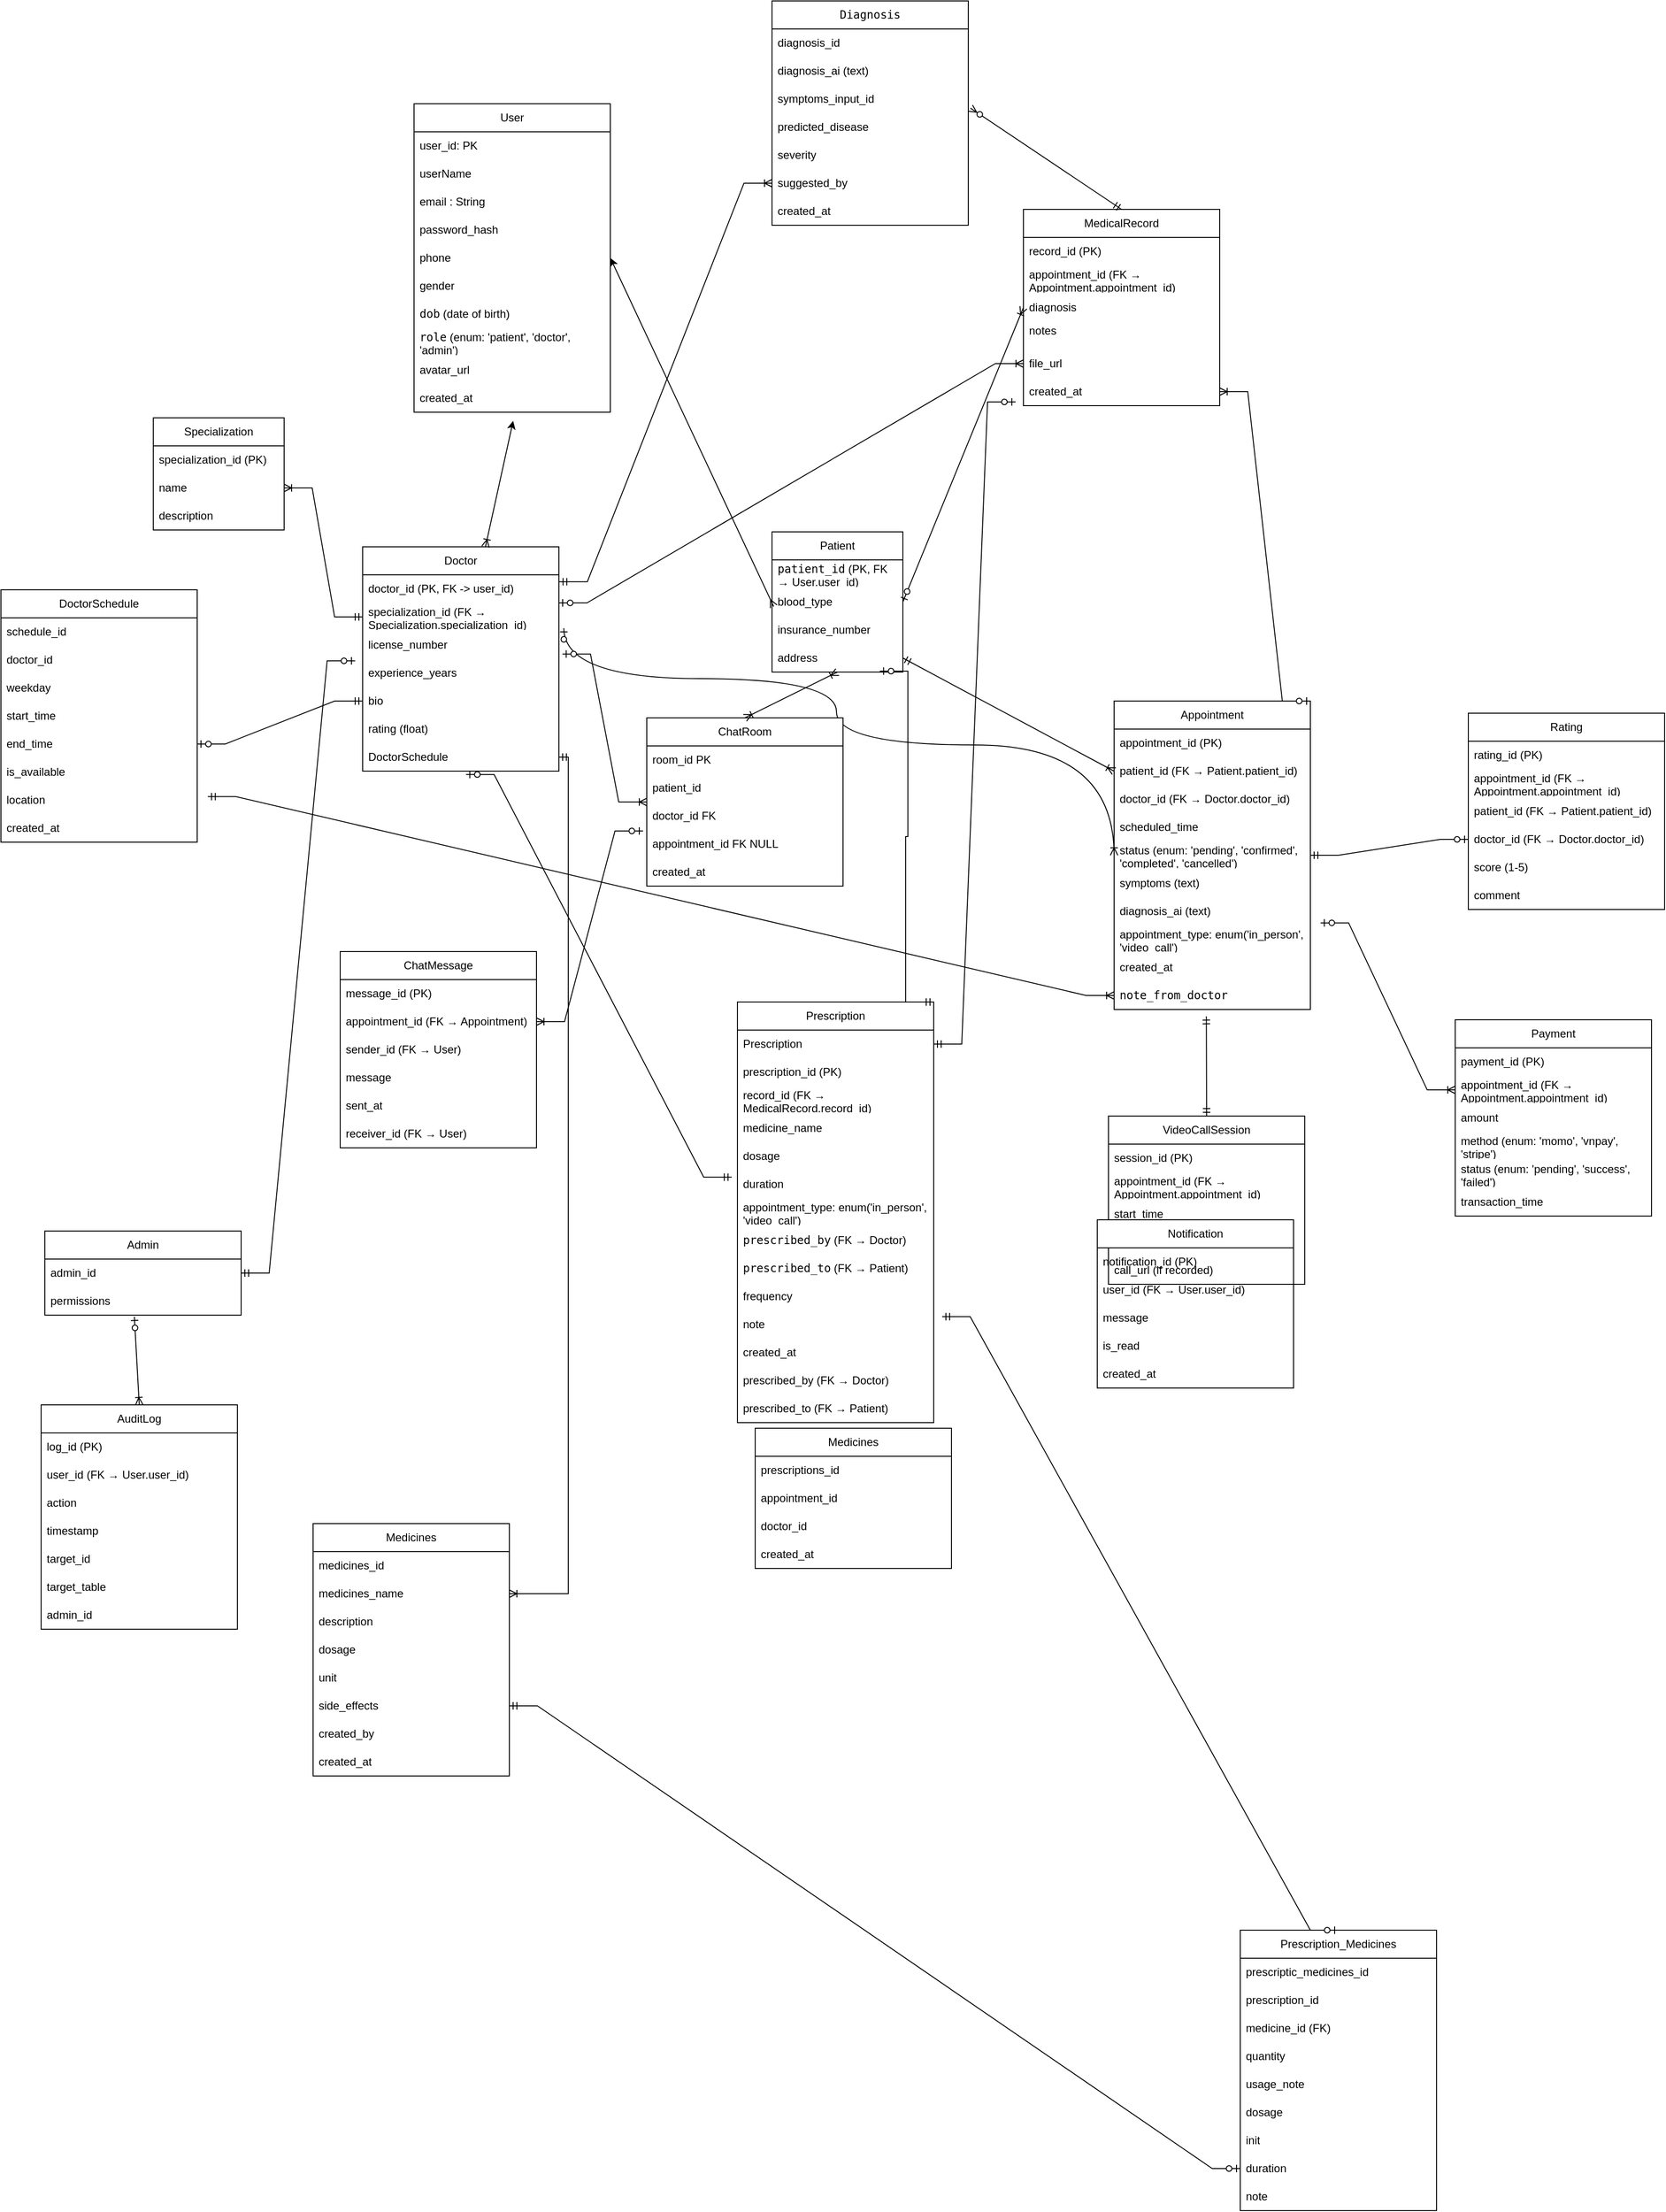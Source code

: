 <mxfile version="27.2.0">
  <diagram name="Trang-1" id="i_WJ0XJ840tVnYzFvGeB">
    <mxGraphModel dx="3190" dy="2504" grid="0" gridSize="10" guides="1" tooltips="1" connect="1" arrows="1" fold="1" page="1" pageScale="1" pageWidth="827" pageHeight="1169" math="0" shadow="0">
      <root>
        <mxCell id="0" />
        <mxCell id="1" parent="0" />
        <mxCell id="kzhZ7mxOrEvKZff34RCB-1" value="User" style="swimlane;fontStyle=0;childLayout=stackLayout;horizontal=1;startSize=30;horizontalStack=0;resizeParent=1;resizeParentMax=0;resizeLast=0;collapsible=1;marginBottom=0;whiteSpace=wrap;html=1;" vertex="1" parent="1">
          <mxGeometry x="235" y="-43" width="210" height="330" as="geometry" />
        </mxCell>
        <mxCell id="kzhZ7mxOrEvKZff34RCB-2" value="&lt;div&gt;user_id: PK&lt;br&gt;&lt;/div&gt;" style="text;strokeColor=none;fillColor=none;align=left;verticalAlign=middle;spacingLeft=4;spacingRight=4;overflow=hidden;points=[[0,0.5],[1,0.5]];portConstraint=eastwest;rotatable=0;whiteSpace=wrap;html=1;" vertex="1" parent="kzhZ7mxOrEvKZff34RCB-1">
          <mxGeometry y="30" width="210" height="30" as="geometry" />
        </mxCell>
        <mxCell id="kzhZ7mxOrEvKZff34RCB-3" value="userName" style="text;strokeColor=none;fillColor=none;align=left;verticalAlign=middle;spacingLeft=4;spacingRight=4;overflow=hidden;points=[[0,0.5],[1,0.5]];portConstraint=eastwest;rotatable=0;whiteSpace=wrap;html=1;" vertex="1" parent="kzhZ7mxOrEvKZff34RCB-1">
          <mxGeometry y="60" width="210" height="30" as="geometry" />
        </mxCell>
        <mxCell id="kzhZ7mxOrEvKZff34RCB-4" value="email : String" style="text;strokeColor=none;fillColor=none;align=left;verticalAlign=middle;spacingLeft=4;spacingRight=4;overflow=hidden;points=[[0,0.5],[1,0.5]];portConstraint=eastwest;rotatable=0;whiteSpace=wrap;html=1;" vertex="1" parent="kzhZ7mxOrEvKZff34RCB-1">
          <mxGeometry y="90" width="210" height="30" as="geometry" />
        </mxCell>
        <mxCell id="kzhZ7mxOrEvKZff34RCB-6" value="password_hash" style="text;strokeColor=none;fillColor=none;align=left;verticalAlign=middle;spacingLeft=4;spacingRight=4;overflow=hidden;points=[[0,0.5],[1,0.5]];portConstraint=eastwest;rotatable=0;whiteSpace=wrap;html=1;" vertex="1" parent="kzhZ7mxOrEvKZff34RCB-1">
          <mxGeometry y="120" width="210" height="30" as="geometry" />
        </mxCell>
        <mxCell id="kzhZ7mxOrEvKZff34RCB-7" value="phone" style="text;strokeColor=none;fillColor=none;align=left;verticalAlign=middle;spacingLeft=4;spacingRight=4;overflow=hidden;points=[[0,0.5],[1,0.5]];portConstraint=eastwest;rotatable=0;whiteSpace=wrap;html=1;" vertex="1" parent="kzhZ7mxOrEvKZff34RCB-1">
          <mxGeometry y="150" width="210" height="30" as="geometry" />
        </mxCell>
        <mxCell id="kzhZ7mxOrEvKZff34RCB-8" value="gender" style="text;strokeColor=none;fillColor=none;align=left;verticalAlign=middle;spacingLeft=4;spacingRight=4;overflow=hidden;points=[[0,0.5],[1,0.5]];portConstraint=eastwest;rotatable=0;whiteSpace=wrap;html=1;" vertex="1" parent="kzhZ7mxOrEvKZff34RCB-1">
          <mxGeometry y="180" width="210" height="30" as="geometry" />
        </mxCell>
        <mxCell id="kzhZ7mxOrEvKZff34RCB-9" value="&lt;code data-end=&quot;452&quot; data-start=&quot;447&quot;&gt;dob&lt;/code&gt; (date of birth)" style="text;strokeColor=none;fillColor=none;align=left;verticalAlign=middle;spacingLeft=4;spacingRight=4;overflow=hidden;points=[[0,0.5],[1,0.5]];portConstraint=eastwest;rotatable=0;whiteSpace=wrap;html=1;" vertex="1" parent="kzhZ7mxOrEvKZff34RCB-1">
          <mxGeometry y="210" width="210" height="30" as="geometry" />
        </mxCell>
        <mxCell id="kzhZ7mxOrEvKZff34RCB-10" value="&lt;code data-end=&quot;477&quot; data-start=&quot;471&quot;&gt;role&lt;/code&gt; (enum: &#39;patient&#39;, &#39;doctor&#39;, &#39;admin&#39;)" style="text;strokeColor=none;fillColor=none;align=left;verticalAlign=middle;spacingLeft=4;spacingRight=4;overflow=hidden;points=[[0,0.5],[1,0.5]];portConstraint=eastwest;rotatable=0;whiteSpace=wrap;html=1;" vertex="1" parent="kzhZ7mxOrEvKZff34RCB-1">
          <mxGeometry y="240" width="210" height="30" as="geometry" />
        </mxCell>
        <mxCell id="kzhZ7mxOrEvKZff34RCB-12" value="avatar_url" style="text;strokeColor=none;fillColor=none;align=left;verticalAlign=middle;spacingLeft=4;spacingRight=4;overflow=hidden;points=[[0,0.5],[1,0.5]];portConstraint=eastwest;rotatable=0;whiteSpace=wrap;html=1;" vertex="1" parent="kzhZ7mxOrEvKZff34RCB-1">
          <mxGeometry y="270" width="210" height="30" as="geometry" />
        </mxCell>
        <mxCell id="kzhZ7mxOrEvKZff34RCB-13" value="created_at" style="text;strokeColor=none;fillColor=none;align=left;verticalAlign=middle;spacingLeft=4;spacingRight=4;overflow=hidden;points=[[0,0.5],[1,0.5]];portConstraint=eastwest;rotatable=0;whiteSpace=wrap;html=1;" vertex="1" parent="kzhZ7mxOrEvKZff34RCB-1">
          <mxGeometry y="300" width="210" height="30" as="geometry" />
        </mxCell>
        <mxCell id="kzhZ7mxOrEvKZff34RCB-153" style="rounded=0;orthogonalLoop=1;jettySize=auto;html=1;entryX=1;entryY=0.5;entryDx=0;entryDy=0;startArrow=ERmany;startFill=0;exitX=0.013;exitY=-0.336;exitDx=0;exitDy=0;exitPerimeter=0;" edge="1" parent="1" source="kzhZ7mxOrEvKZff34RCB-17" target="kzhZ7mxOrEvKZff34RCB-7">
          <mxGeometry relative="1" as="geometry" />
        </mxCell>
        <mxCell id="kzhZ7mxOrEvKZff34RCB-14" value="Patient" style="swimlane;fontStyle=0;childLayout=stackLayout;horizontal=1;startSize=30;horizontalStack=0;resizeParent=1;resizeParentMax=0;resizeLast=0;collapsible=1;marginBottom=0;whiteSpace=wrap;html=1;swimlaneLine=1;rounded=0;shadow=0;glass=0;" vertex="1" parent="1">
          <mxGeometry x="618" y="415" width="140" height="150" as="geometry" />
        </mxCell>
        <mxCell id="kzhZ7mxOrEvKZff34RCB-15" value="&lt;code data-end=&quot;597&quot; data-start=&quot;585&quot;&gt;patient_id&lt;/code&gt; (PK, FK → User.user_id)" style="text;strokeColor=none;fillColor=none;align=left;verticalAlign=middle;spacingLeft=4;spacingRight=4;overflow=hidden;points=[[0,0.5],[1,0.5]];portConstraint=eastwest;rotatable=0;whiteSpace=wrap;html=1;" vertex="1" parent="kzhZ7mxOrEvKZff34RCB-14">
          <mxGeometry y="30" width="140" height="30" as="geometry" />
        </mxCell>
        <mxCell id="kzhZ7mxOrEvKZff34RCB-16" value="blood_type" style="text;strokeColor=none;fillColor=none;align=left;verticalAlign=middle;spacingLeft=4;spacingRight=4;overflow=hidden;points=[[0,0.5],[1,0.5]];portConstraint=eastwest;rotatable=0;whiteSpace=wrap;html=1;" vertex="1" parent="kzhZ7mxOrEvKZff34RCB-14">
          <mxGeometry y="60" width="140" height="30" as="geometry" />
        </mxCell>
        <mxCell id="kzhZ7mxOrEvKZff34RCB-17" value="insurance_number" style="text;strokeColor=none;fillColor=none;align=left;verticalAlign=middle;spacingLeft=4;spacingRight=4;overflow=hidden;points=[[0,0.5],[1,0.5]];portConstraint=eastwest;rotatable=0;whiteSpace=wrap;html=1;" vertex="1" parent="kzhZ7mxOrEvKZff34RCB-14">
          <mxGeometry y="90" width="140" height="30" as="geometry" />
        </mxCell>
        <mxCell id="kzhZ7mxOrEvKZff34RCB-18" value="address" style="text;strokeColor=none;fillColor=none;align=left;verticalAlign=middle;spacingLeft=4;spacingRight=4;overflow=hidden;points=[[0,0.5],[1,0.5]];portConstraint=eastwest;rotatable=0;whiteSpace=wrap;html=1;" vertex="1" parent="kzhZ7mxOrEvKZff34RCB-14">
          <mxGeometry y="120" width="140" height="30" as="geometry" />
        </mxCell>
        <mxCell id="kzhZ7mxOrEvKZff34RCB-25" value="Doctor" style="swimlane;fontStyle=0;childLayout=stackLayout;horizontal=1;startSize=30;horizontalStack=0;resizeParent=1;resizeParentMax=0;resizeLast=0;collapsible=1;marginBottom=0;whiteSpace=wrap;html=1;" vertex="1" parent="1">
          <mxGeometry x="180" y="431" width="210" height="240" as="geometry" />
        </mxCell>
        <mxCell id="kzhZ7mxOrEvKZff34RCB-26" value=" doctor_id (PK, FK -&amp;gt; user_id)" style="text;strokeColor=none;fillColor=none;align=left;verticalAlign=middle;spacingLeft=4;spacingRight=4;overflow=hidden;points=[[0,0.5],[1,0.5]];portConstraint=eastwest;rotatable=0;whiteSpace=wrap;html=1;" vertex="1" parent="kzhZ7mxOrEvKZff34RCB-25">
          <mxGeometry y="30" width="210" height="30" as="geometry" />
        </mxCell>
        <mxCell id="kzhZ7mxOrEvKZff34RCB-27" value="specialization_id (FK → Specialization.specialization_id)" style="text;strokeColor=none;fillColor=none;align=left;verticalAlign=middle;spacingLeft=4;spacingRight=4;overflow=hidden;points=[[0,0.5],[1,0.5]];portConstraint=eastwest;rotatable=0;whiteSpace=wrap;html=1;" vertex="1" parent="kzhZ7mxOrEvKZff34RCB-25">
          <mxGeometry y="60" width="210" height="30" as="geometry" />
        </mxCell>
        <mxCell id="kzhZ7mxOrEvKZff34RCB-28" value="license_number" style="text;strokeColor=none;fillColor=none;align=left;verticalAlign=middle;spacingLeft=4;spacingRight=4;overflow=hidden;points=[[0,0.5],[1,0.5]];portConstraint=eastwest;rotatable=0;whiteSpace=wrap;html=1;" vertex="1" parent="kzhZ7mxOrEvKZff34RCB-25">
          <mxGeometry y="90" width="210" height="30" as="geometry" />
        </mxCell>
        <mxCell id="kzhZ7mxOrEvKZff34RCB-29" value="experience_years" style="text;strokeColor=none;fillColor=none;align=left;verticalAlign=middle;spacingLeft=4;spacingRight=4;overflow=hidden;points=[[0,0.5],[1,0.5]];portConstraint=eastwest;rotatable=0;whiteSpace=wrap;html=1;" vertex="1" parent="kzhZ7mxOrEvKZff34RCB-25">
          <mxGeometry y="120" width="210" height="30" as="geometry" />
        </mxCell>
        <mxCell id="kzhZ7mxOrEvKZff34RCB-30" value="bio" style="text;strokeColor=none;fillColor=none;align=left;verticalAlign=middle;spacingLeft=4;spacingRight=4;overflow=hidden;points=[[0,0.5],[1,0.5]];portConstraint=eastwest;rotatable=0;whiteSpace=wrap;html=1;" vertex="1" parent="kzhZ7mxOrEvKZff34RCB-25">
          <mxGeometry y="150" width="210" height="30" as="geometry" />
        </mxCell>
        <mxCell id="kzhZ7mxOrEvKZff34RCB-31" value="rating (float)" style="text;strokeColor=none;fillColor=none;align=left;verticalAlign=middle;spacingLeft=4;spacingRight=4;overflow=hidden;points=[[0,0.5],[1,0.5]];portConstraint=eastwest;rotatable=0;whiteSpace=wrap;html=1;" vertex="1" parent="kzhZ7mxOrEvKZff34RCB-25">
          <mxGeometry y="180" width="210" height="30" as="geometry" />
        </mxCell>
        <mxCell id="kzhZ7mxOrEvKZff34RCB-171" value="DoctorSchedule" style="text;strokeColor=none;fillColor=none;align=left;verticalAlign=middle;spacingLeft=4;spacingRight=4;overflow=hidden;points=[[0,0.5],[1,0.5]];portConstraint=eastwest;rotatable=0;whiteSpace=wrap;html=1;" vertex="1" parent="kzhZ7mxOrEvKZff34RCB-25">
          <mxGeometry y="210" width="210" height="30" as="geometry" />
        </mxCell>
        <mxCell id="kzhZ7mxOrEvKZff34RCB-36" value="Specialization" style="swimlane;fontStyle=0;childLayout=stackLayout;horizontal=1;startSize=30;horizontalStack=0;resizeParent=1;resizeParentMax=0;resizeLast=0;collapsible=1;marginBottom=0;whiteSpace=wrap;html=1;swimlaneLine=1;rounded=0;shadow=0;glass=0;" vertex="1" parent="1">
          <mxGeometry x="-44" y="293" width="140" height="120" as="geometry" />
        </mxCell>
        <mxCell id="kzhZ7mxOrEvKZff34RCB-37" value="specialization_id (PK)" style="text;strokeColor=none;fillColor=none;align=left;verticalAlign=middle;spacingLeft=4;spacingRight=4;overflow=hidden;points=[[0,0.5],[1,0.5]];portConstraint=eastwest;rotatable=0;whiteSpace=wrap;html=1;" vertex="1" parent="kzhZ7mxOrEvKZff34RCB-36">
          <mxGeometry y="30" width="140" height="30" as="geometry" />
        </mxCell>
        <mxCell id="kzhZ7mxOrEvKZff34RCB-38" value="name" style="text;strokeColor=none;fillColor=none;align=left;verticalAlign=middle;spacingLeft=4;spacingRight=4;overflow=hidden;points=[[0,0.5],[1,0.5]];portConstraint=eastwest;rotatable=0;whiteSpace=wrap;html=1;" vertex="1" parent="kzhZ7mxOrEvKZff34RCB-36">
          <mxGeometry y="60" width="140" height="30" as="geometry" />
        </mxCell>
        <mxCell id="kzhZ7mxOrEvKZff34RCB-39" value="description" style="text;strokeColor=none;fillColor=none;align=left;verticalAlign=middle;spacingLeft=4;spacingRight=4;overflow=hidden;points=[[0,0.5],[1,0.5]];portConstraint=eastwest;rotatable=0;whiteSpace=wrap;html=1;" vertex="1" parent="kzhZ7mxOrEvKZff34RCB-36">
          <mxGeometry y="90" width="140" height="30" as="geometry" />
        </mxCell>
        <mxCell id="kzhZ7mxOrEvKZff34RCB-41" value="Appointment" style="swimlane;fontStyle=0;childLayout=stackLayout;horizontal=1;startSize=30;horizontalStack=0;resizeParent=1;resizeParentMax=0;resizeLast=0;collapsible=1;marginBottom=0;whiteSpace=wrap;html=1;" vertex="1" parent="1">
          <mxGeometry x="984" y="596" width="210" height="330" as="geometry" />
        </mxCell>
        <mxCell id="kzhZ7mxOrEvKZff34RCB-42" value=" appointment_id (PK)" style="text;strokeColor=none;fillColor=none;align=left;verticalAlign=middle;spacingLeft=4;spacingRight=4;overflow=hidden;points=[[0,0.5],[1,0.5]];portConstraint=eastwest;rotatable=0;whiteSpace=wrap;html=1;" vertex="1" parent="kzhZ7mxOrEvKZff34RCB-41">
          <mxGeometry y="30" width="210" height="30" as="geometry" />
        </mxCell>
        <mxCell id="kzhZ7mxOrEvKZff34RCB-43" value="patient_id (FK → Patient.patient_id)" style="text;strokeColor=none;fillColor=none;align=left;verticalAlign=middle;spacingLeft=4;spacingRight=4;overflow=hidden;points=[[0,0.5],[1,0.5]];portConstraint=eastwest;rotatable=0;whiteSpace=wrap;html=1;" vertex="1" parent="kzhZ7mxOrEvKZff34RCB-41">
          <mxGeometry y="60" width="210" height="30" as="geometry" />
        </mxCell>
        <mxCell id="kzhZ7mxOrEvKZff34RCB-44" value="doctor_id (FK → Doctor.doctor_id)" style="text;strokeColor=none;fillColor=none;align=left;verticalAlign=middle;spacingLeft=4;spacingRight=4;overflow=hidden;points=[[0,0.5],[1,0.5]];portConstraint=eastwest;rotatable=0;whiteSpace=wrap;html=1;" vertex="1" parent="kzhZ7mxOrEvKZff34RCB-41">
          <mxGeometry y="90" width="210" height="30" as="geometry" />
        </mxCell>
        <mxCell id="kzhZ7mxOrEvKZff34RCB-45" value="scheduled_time" style="text;strokeColor=none;fillColor=none;align=left;verticalAlign=middle;spacingLeft=4;spacingRight=4;overflow=hidden;points=[[0,0.5],[1,0.5]];portConstraint=eastwest;rotatable=0;whiteSpace=wrap;html=1;" vertex="1" parent="kzhZ7mxOrEvKZff34RCB-41">
          <mxGeometry y="120" width="210" height="30" as="geometry" />
        </mxCell>
        <mxCell id="kzhZ7mxOrEvKZff34RCB-46" value="status (enum: &#39;pending&#39;, &#39;confirmed&#39;, &#39;completed&#39;, &#39;cancelled&#39;)" style="text;strokeColor=none;fillColor=none;align=left;verticalAlign=middle;spacingLeft=4;spacingRight=4;overflow=hidden;points=[[0,0.5],[1,0.5]];portConstraint=eastwest;rotatable=0;whiteSpace=wrap;html=1;" vertex="1" parent="kzhZ7mxOrEvKZff34RCB-41">
          <mxGeometry y="150" width="210" height="30" as="geometry" />
        </mxCell>
        <mxCell id="kzhZ7mxOrEvKZff34RCB-47" value=" symptoms (text)" style="text;strokeColor=none;fillColor=none;align=left;verticalAlign=middle;spacingLeft=4;spacingRight=4;overflow=hidden;points=[[0,0.5],[1,0.5]];portConstraint=eastwest;rotatable=0;whiteSpace=wrap;html=1;" vertex="1" parent="kzhZ7mxOrEvKZff34RCB-41">
          <mxGeometry y="180" width="210" height="30" as="geometry" />
        </mxCell>
        <mxCell id="kzhZ7mxOrEvKZff34RCB-48" value="diagnosis_ai (text)" style="text;strokeColor=none;fillColor=none;align=left;verticalAlign=middle;spacingLeft=4;spacingRight=4;overflow=hidden;points=[[0,0.5],[1,0.5]];portConstraint=eastwest;rotatable=0;whiteSpace=wrap;html=1;" vertex="1" parent="kzhZ7mxOrEvKZff34RCB-41">
          <mxGeometry y="210" width="210" height="30" as="geometry" />
        </mxCell>
        <mxCell id="kzhZ7mxOrEvKZff34RCB-49" value="appointment_type: enum(&#39;in_person&#39;, &#39;video_call&#39;)" style="text;strokeColor=none;fillColor=none;align=left;verticalAlign=middle;spacingLeft=4;spacingRight=4;overflow=hidden;points=[[0,0.5],[1,0.5]];portConstraint=eastwest;rotatable=0;whiteSpace=wrap;html=1;" vertex="1" parent="kzhZ7mxOrEvKZff34RCB-41">
          <mxGeometry y="240" width="210" height="30" as="geometry" />
        </mxCell>
        <mxCell id="kzhZ7mxOrEvKZff34RCB-154" value=" created_at" style="text;strokeColor=none;fillColor=none;align=left;verticalAlign=middle;spacingLeft=4;spacingRight=4;overflow=hidden;points=[[0,0.5],[1,0.5]];portConstraint=eastwest;rotatable=0;whiteSpace=wrap;html=1;" vertex="1" parent="kzhZ7mxOrEvKZff34RCB-41">
          <mxGeometry y="270" width="210" height="30" as="geometry" />
        </mxCell>
        <mxCell id="kzhZ7mxOrEvKZff34RCB-172" value="&lt;code data-end=&quot;1305&quot; data-start=&quot;1287&quot;&gt;note_from_doctor&lt;/code&gt;" style="text;strokeColor=none;fillColor=none;align=left;verticalAlign=middle;spacingLeft=4;spacingRight=4;overflow=hidden;points=[[0,0.5],[1,0.5]];portConstraint=eastwest;rotatable=0;whiteSpace=wrap;html=1;" vertex="1" parent="kzhZ7mxOrEvKZff34RCB-41">
          <mxGeometry y="300" width="210" height="30" as="geometry" />
        </mxCell>
        <mxCell id="kzhZ7mxOrEvKZff34RCB-52" value="MedicalRecord" style="swimlane;fontStyle=0;childLayout=stackLayout;horizontal=1;startSize=30;horizontalStack=0;resizeParent=1;resizeParentMax=0;resizeLast=0;collapsible=1;marginBottom=0;whiteSpace=wrap;html=1;" vertex="1" parent="1">
          <mxGeometry x="887" y="70" width="210" height="210" as="geometry" />
        </mxCell>
        <mxCell id="kzhZ7mxOrEvKZff34RCB-53" value="record_id (PK)" style="text;strokeColor=none;fillColor=none;align=left;verticalAlign=middle;spacingLeft=4;spacingRight=4;overflow=hidden;points=[[0,0.5],[1,0.5]];portConstraint=eastwest;rotatable=0;whiteSpace=wrap;html=1;" vertex="1" parent="kzhZ7mxOrEvKZff34RCB-52">
          <mxGeometry y="30" width="210" height="30" as="geometry" />
        </mxCell>
        <mxCell id="kzhZ7mxOrEvKZff34RCB-54" value="appointment_id (FK → Appointment.appointment_id)" style="text;strokeColor=none;fillColor=none;align=left;verticalAlign=middle;spacingLeft=4;spacingRight=4;overflow=hidden;points=[[0,0.5],[1,0.5]];portConstraint=eastwest;rotatable=0;whiteSpace=wrap;html=1;" vertex="1" parent="kzhZ7mxOrEvKZff34RCB-52">
          <mxGeometry y="60" width="210" height="30" as="geometry" />
        </mxCell>
        <mxCell id="kzhZ7mxOrEvKZff34RCB-55" value="diagnosis" style="text;strokeColor=none;fillColor=none;align=left;verticalAlign=middle;spacingLeft=4;spacingRight=4;overflow=hidden;points=[[0,0.5],[1,0.5]];portConstraint=eastwest;rotatable=0;whiteSpace=wrap;html=1;" vertex="1" parent="kzhZ7mxOrEvKZff34RCB-52">
          <mxGeometry y="90" width="210" height="30" as="geometry" />
        </mxCell>
        <mxCell id="kzhZ7mxOrEvKZff34RCB-56" value=" notes&lt;div&gt;&lt;br/&gt;&lt;/div&gt;" style="text;strokeColor=none;fillColor=none;align=left;verticalAlign=middle;spacingLeft=4;spacingRight=4;overflow=hidden;points=[[0,0.5],[1,0.5]];portConstraint=eastwest;rotatable=0;whiteSpace=wrap;html=1;" vertex="1" parent="kzhZ7mxOrEvKZff34RCB-52">
          <mxGeometry y="120" width="210" height="30" as="geometry" />
        </mxCell>
        <mxCell id="kzhZ7mxOrEvKZff34RCB-57" value=" file_url" style="text;strokeColor=none;fillColor=none;align=left;verticalAlign=middle;spacingLeft=4;spacingRight=4;overflow=hidden;points=[[0,0.5],[1,0.5]];portConstraint=eastwest;rotatable=0;whiteSpace=wrap;html=1;" vertex="1" parent="kzhZ7mxOrEvKZff34RCB-52">
          <mxGeometry y="150" width="210" height="30" as="geometry" />
        </mxCell>
        <mxCell id="kzhZ7mxOrEvKZff34RCB-58" value="created_at" style="text;strokeColor=none;fillColor=none;align=left;verticalAlign=middle;spacingLeft=4;spacingRight=4;overflow=hidden;points=[[0,0.5],[1,0.5]];portConstraint=eastwest;rotatable=0;whiteSpace=wrap;html=1;" vertex="1" parent="kzhZ7mxOrEvKZff34RCB-52">
          <mxGeometry y="180" width="210" height="30" as="geometry" />
        </mxCell>
        <mxCell id="kzhZ7mxOrEvKZff34RCB-61" value="Prescription" style="swimlane;fontStyle=0;childLayout=stackLayout;horizontal=1;startSize=30;horizontalStack=0;resizeParent=1;resizeParentMax=0;resizeLast=0;collapsible=1;marginBottom=0;whiteSpace=wrap;html=1;" vertex="1" parent="1">
          <mxGeometry x="581" y="918" width="210" height="450" as="geometry" />
        </mxCell>
        <mxCell id="kzhZ7mxOrEvKZff34RCB-62" value="Prescription" style="text;strokeColor=none;fillColor=none;align=left;verticalAlign=middle;spacingLeft=4;spacingRight=4;overflow=hidden;points=[[0,0.5],[1,0.5]];portConstraint=eastwest;rotatable=0;whiteSpace=wrap;html=1;" vertex="1" parent="kzhZ7mxOrEvKZff34RCB-61">
          <mxGeometry y="30" width="210" height="30" as="geometry" />
        </mxCell>
        <mxCell id="kzhZ7mxOrEvKZff34RCB-63" value="prescription_id (PK)" style="text;strokeColor=none;fillColor=none;align=left;verticalAlign=middle;spacingLeft=4;spacingRight=4;overflow=hidden;points=[[0,0.5],[1,0.5]];portConstraint=eastwest;rotatable=0;whiteSpace=wrap;html=1;" vertex="1" parent="kzhZ7mxOrEvKZff34RCB-61">
          <mxGeometry y="60" width="210" height="30" as="geometry" />
        </mxCell>
        <mxCell id="kzhZ7mxOrEvKZff34RCB-64" value="record_id (FK → MedicalRecord.record_id)" style="text;strokeColor=none;fillColor=none;align=left;verticalAlign=middle;spacingLeft=4;spacingRight=4;overflow=hidden;points=[[0,0.5],[1,0.5]];portConstraint=eastwest;rotatable=0;whiteSpace=wrap;html=1;" vertex="1" parent="kzhZ7mxOrEvKZff34RCB-61">
          <mxGeometry y="90" width="210" height="30" as="geometry" />
        </mxCell>
        <mxCell id="kzhZ7mxOrEvKZff34RCB-65" value=" medicine_name" style="text;strokeColor=none;fillColor=none;align=left;verticalAlign=middle;spacingLeft=4;spacingRight=4;overflow=hidden;points=[[0,0.5],[1,0.5]];portConstraint=eastwest;rotatable=0;whiteSpace=wrap;html=1;" vertex="1" parent="kzhZ7mxOrEvKZff34RCB-61">
          <mxGeometry y="120" width="210" height="30" as="geometry" />
        </mxCell>
        <mxCell id="kzhZ7mxOrEvKZff34RCB-66" value="dosage" style="text;strokeColor=none;fillColor=none;align=left;verticalAlign=middle;spacingLeft=4;spacingRight=4;overflow=hidden;points=[[0,0.5],[1,0.5]];portConstraint=eastwest;rotatable=0;whiteSpace=wrap;html=1;" vertex="1" parent="kzhZ7mxOrEvKZff34RCB-61">
          <mxGeometry y="150" width="210" height="30" as="geometry" />
        </mxCell>
        <mxCell id="kzhZ7mxOrEvKZff34RCB-67" value=" duration" style="text;strokeColor=none;fillColor=none;align=left;verticalAlign=middle;spacingLeft=4;spacingRight=4;overflow=hidden;points=[[0,0.5],[1,0.5]];portConstraint=eastwest;rotatable=0;whiteSpace=wrap;html=1;" vertex="1" parent="kzhZ7mxOrEvKZff34RCB-61">
          <mxGeometry y="180" width="210" height="30" as="geometry" />
        </mxCell>
        <mxCell id="kzhZ7mxOrEvKZff34RCB-119" value="appointment_type: enum(&#39;in_person&#39;, &#39;video_call&#39;)" style="text;strokeColor=none;fillColor=none;align=left;verticalAlign=middle;spacingLeft=4;spacingRight=4;overflow=hidden;points=[[0,0.5],[1,0.5]];portConstraint=eastwest;rotatable=0;whiteSpace=wrap;html=1;" vertex="1" parent="kzhZ7mxOrEvKZff34RCB-61">
          <mxGeometry y="210" width="210" height="30" as="geometry" />
        </mxCell>
        <mxCell id="kzhZ7mxOrEvKZff34RCB-175" value="&lt;code data-end=&quot;1765&quot; data-start=&quot;1750&quot;&gt;prescribed_by&lt;/code&gt; (FK → Doctor)" style="text;strokeColor=none;fillColor=none;align=left;verticalAlign=middle;spacingLeft=4;spacingRight=4;overflow=hidden;points=[[0,0.5],[1,0.5]];portConstraint=eastwest;rotatable=0;whiteSpace=wrap;html=1;" vertex="1" parent="kzhZ7mxOrEvKZff34RCB-61">
          <mxGeometry y="240" width="210" height="30" as="geometry" />
        </mxCell>
        <mxCell id="kzhZ7mxOrEvKZff34RCB-176" value="&lt;code data-end=&quot;1797&quot; data-start=&quot;1782&quot;&gt;prescribed_to&lt;/code&gt; (FK → Patient)" style="text;strokeColor=none;fillColor=none;align=left;verticalAlign=middle;spacingLeft=4;spacingRight=4;overflow=hidden;points=[[0,0.5],[1,0.5]];portConstraint=eastwest;rotatable=0;whiteSpace=wrap;html=1;" vertex="1" parent="kzhZ7mxOrEvKZff34RCB-61">
          <mxGeometry y="270" width="210" height="30" as="geometry" />
        </mxCell>
        <mxCell id="kzhZ7mxOrEvKZff34RCB-181" value="frequency" style="text;strokeColor=none;fillColor=none;align=left;verticalAlign=middle;spacingLeft=4;spacingRight=4;overflow=hidden;points=[[0,0.5],[1,0.5]];portConstraint=eastwest;rotatable=0;whiteSpace=wrap;html=1;" vertex="1" parent="kzhZ7mxOrEvKZff34RCB-61">
          <mxGeometry y="300" width="210" height="30" as="geometry" />
        </mxCell>
        <mxCell id="kzhZ7mxOrEvKZff34RCB-182" value="note" style="text;strokeColor=none;fillColor=none;align=left;verticalAlign=middle;spacingLeft=4;spacingRight=4;overflow=hidden;points=[[0,0.5],[1,0.5]];portConstraint=eastwest;rotatable=0;whiteSpace=wrap;html=1;" vertex="1" parent="kzhZ7mxOrEvKZff34RCB-61">
          <mxGeometry y="330" width="210" height="30" as="geometry" />
        </mxCell>
        <mxCell id="kzhZ7mxOrEvKZff34RCB-183" value="created_at" style="text;strokeColor=none;fillColor=none;align=left;verticalAlign=middle;spacingLeft=4;spacingRight=4;overflow=hidden;points=[[0,0.5],[1,0.5]];portConstraint=eastwest;rotatable=0;whiteSpace=wrap;html=1;" vertex="1" parent="kzhZ7mxOrEvKZff34RCB-61">
          <mxGeometry y="360" width="210" height="30" as="geometry" />
        </mxCell>
        <mxCell id="kzhZ7mxOrEvKZff34RCB-204" value="prescribed_by (FK → Doctor)" style="text;strokeColor=none;fillColor=none;align=left;verticalAlign=middle;spacingLeft=4;spacingRight=4;overflow=hidden;points=[[0,0.5],[1,0.5]];portConstraint=eastwest;rotatable=0;whiteSpace=wrap;html=1;" vertex="1" parent="kzhZ7mxOrEvKZff34RCB-61">
          <mxGeometry y="390" width="210" height="30" as="geometry" />
        </mxCell>
        <mxCell id="kzhZ7mxOrEvKZff34RCB-205" value="prescribed_to (FK → Patient)" style="text;strokeColor=none;fillColor=none;align=left;verticalAlign=middle;spacingLeft=4;spacingRight=4;overflow=hidden;points=[[0,0.5],[1,0.5]];portConstraint=eastwest;rotatable=0;whiteSpace=wrap;html=1;" vertex="1" parent="kzhZ7mxOrEvKZff34RCB-61">
          <mxGeometry y="420" width="210" height="30" as="geometry" />
        </mxCell>
        <mxCell id="kzhZ7mxOrEvKZff34RCB-70" value="ChatMessage" style="swimlane;fontStyle=0;childLayout=stackLayout;horizontal=1;startSize=30;horizontalStack=0;resizeParent=1;resizeParentMax=0;resizeLast=0;collapsible=1;marginBottom=0;whiteSpace=wrap;html=1;" vertex="1" parent="1">
          <mxGeometry x="156" y="864" width="210" height="210" as="geometry" />
        </mxCell>
        <mxCell id="kzhZ7mxOrEvKZff34RCB-71" value=" message_id (PK)" style="text;strokeColor=none;fillColor=none;align=left;verticalAlign=middle;spacingLeft=4;spacingRight=4;overflow=hidden;points=[[0,0.5],[1,0.5]];portConstraint=eastwest;rotatable=0;whiteSpace=wrap;html=1;" vertex="1" parent="kzhZ7mxOrEvKZff34RCB-70">
          <mxGeometry y="30" width="210" height="30" as="geometry" />
        </mxCell>
        <mxCell id="kzhZ7mxOrEvKZff34RCB-72" value="appointment_id (FK → Appointment)" style="text;strokeColor=none;fillColor=none;align=left;verticalAlign=middle;spacingLeft=4;spacingRight=4;overflow=hidden;points=[[0,0.5],[1,0.5]];portConstraint=eastwest;rotatable=0;whiteSpace=wrap;html=1;" vertex="1" parent="kzhZ7mxOrEvKZff34RCB-70">
          <mxGeometry y="60" width="210" height="30" as="geometry" />
        </mxCell>
        <mxCell id="kzhZ7mxOrEvKZff34RCB-73" value="sender_id (FK → User)" style="text;strokeColor=none;fillColor=none;align=left;verticalAlign=middle;spacingLeft=4;spacingRight=4;overflow=hidden;points=[[0,0.5],[1,0.5]];portConstraint=eastwest;rotatable=0;whiteSpace=wrap;html=1;" vertex="1" parent="kzhZ7mxOrEvKZff34RCB-70">
          <mxGeometry y="90" width="210" height="30" as="geometry" />
        </mxCell>
        <mxCell id="kzhZ7mxOrEvKZff34RCB-74" value="message" style="text;strokeColor=none;fillColor=none;align=left;verticalAlign=middle;spacingLeft=4;spacingRight=4;overflow=hidden;points=[[0,0.5],[1,0.5]];portConstraint=eastwest;rotatable=0;whiteSpace=wrap;html=1;" vertex="1" parent="kzhZ7mxOrEvKZff34RCB-70">
          <mxGeometry y="120" width="210" height="30" as="geometry" />
        </mxCell>
        <mxCell id="kzhZ7mxOrEvKZff34RCB-75" value=" sent_at" style="text;strokeColor=none;fillColor=none;align=left;verticalAlign=middle;spacingLeft=4;spacingRight=4;overflow=hidden;points=[[0,0.5],[1,0.5]];portConstraint=eastwest;rotatable=0;whiteSpace=wrap;html=1;" vertex="1" parent="kzhZ7mxOrEvKZff34RCB-70">
          <mxGeometry y="150" width="210" height="30" as="geometry" />
        </mxCell>
        <mxCell id="kzhZ7mxOrEvKZff34RCB-177" value="receiver_id (FK → User)" style="text;strokeColor=none;fillColor=none;align=left;verticalAlign=middle;spacingLeft=4;spacingRight=4;overflow=hidden;points=[[0,0.5],[1,0.5]];portConstraint=eastwest;rotatable=0;whiteSpace=wrap;html=1;" vertex="1" parent="kzhZ7mxOrEvKZff34RCB-70">
          <mxGeometry y="180" width="210" height="30" as="geometry" />
        </mxCell>
        <mxCell id="kzhZ7mxOrEvKZff34RCB-77" value="VideoCallSession" style="swimlane;fontStyle=0;childLayout=stackLayout;horizontal=1;startSize=30;horizontalStack=0;resizeParent=1;resizeParentMax=0;resizeLast=0;collapsible=1;marginBottom=0;whiteSpace=wrap;html=1;" vertex="1" parent="1">
          <mxGeometry x="978" y="1040" width="210" height="180" as="geometry" />
        </mxCell>
        <mxCell id="kzhZ7mxOrEvKZff34RCB-78" value="session_id (PK)" style="text;strokeColor=none;fillColor=none;align=left;verticalAlign=middle;spacingLeft=4;spacingRight=4;overflow=hidden;points=[[0,0.5],[1,0.5]];portConstraint=eastwest;rotatable=0;whiteSpace=wrap;html=1;" vertex="1" parent="kzhZ7mxOrEvKZff34RCB-77">
          <mxGeometry y="30" width="210" height="30" as="geometry" />
        </mxCell>
        <mxCell id="kzhZ7mxOrEvKZff34RCB-79" value="appointment_id (FK → Appointment.appointment_id)" style="text;strokeColor=none;fillColor=none;align=left;verticalAlign=middle;spacingLeft=4;spacingRight=4;overflow=hidden;points=[[0,0.5],[1,0.5]];portConstraint=eastwest;rotatable=0;whiteSpace=wrap;html=1;" vertex="1" parent="kzhZ7mxOrEvKZff34RCB-77">
          <mxGeometry y="60" width="210" height="30" as="geometry" />
        </mxCell>
        <mxCell id="kzhZ7mxOrEvKZff34RCB-80" value=" start_time" style="text;strokeColor=none;fillColor=none;align=left;verticalAlign=middle;spacingLeft=4;spacingRight=4;overflow=hidden;points=[[0,0.5],[1,0.5]];portConstraint=eastwest;rotatable=0;whiteSpace=wrap;html=1;" vertex="1" parent="kzhZ7mxOrEvKZff34RCB-77">
          <mxGeometry y="90" width="210" height="30" as="geometry" />
        </mxCell>
        <mxCell id="kzhZ7mxOrEvKZff34RCB-81" value="end_time" style="text;strokeColor=none;fillColor=none;align=left;verticalAlign=middle;spacingLeft=4;spacingRight=4;overflow=hidden;points=[[0,0.5],[1,0.5]];portConstraint=eastwest;rotatable=0;whiteSpace=wrap;html=1;" vertex="1" parent="kzhZ7mxOrEvKZff34RCB-77">
          <mxGeometry y="120" width="210" height="30" as="geometry" />
        </mxCell>
        <mxCell id="kzhZ7mxOrEvKZff34RCB-82" value="call_url (if recorded)" style="text;strokeColor=none;fillColor=none;align=left;verticalAlign=middle;spacingLeft=4;spacingRight=4;overflow=hidden;points=[[0,0.5],[1,0.5]];portConstraint=eastwest;rotatable=0;whiteSpace=wrap;html=1;" vertex="1" parent="kzhZ7mxOrEvKZff34RCB-77">
          <mxGeometry y="150" width="210" height="30" as="geometry" />
        </mxCell>
        <mxCell id="kzhZ7mxOrEvKZff34RCB-83" value="Payment" style="swimlane;fontStyle=0;childLayout=stackLayout;horizontal=1;startSize=30;horizontalStack=0;resizeParent=1;resizeParentMax=0;resizeLast=0;collapsible=1;marginBottom=0;whiteSpace=wrap;html=1;" vertex="1" parent="1">
          <mxGeometry x="1349" y="937" width="210" height="210" as="geometry" />
        </mxCell>
        <mxCell id="kzhZ7mxOrEvKZff34RCB-84" value=" payment_id (PK)" style="text;strokeColor=none;fillColor=none;align=left;verticalAlign=middle;spacingLeft=4;spacingRight=4;overflow=hidden;points=[[0,0.5],[1,0.5]];portConstraint=eastwest;rotatable=0;whiteSpace=wrap;html=1;" vertex="1" parent="kzhZ7mxOrEvKZff34RCB-83">
          <mxGeometry y="30" width="210" height="30" as="geometry" />
        </mxCell>
        <mxCell id="kzhZ7mxOrEvKZff34RCB-85" value="appointment_id (FK → Appointment.appointment_id)" style="text;strokeColor=none;fillColor=none;align=left;verticalAlign=middle;spacingLeft=4;spacingRight=4;overflow=hidden;points=[[0,0.5],[1,0.5]];portConstraint=eastwest;rotatable=0;whiteSpace=wrap;html=1;" vertex="1" parent="kzhZ7mxOrEvKZff34RCB-83">
          <mxGeometry y="60" width="210" height="30" as="geometry" />
        </mxCell>
        <mxCell id="kzhZ7mxOrEvKZff34RCB-86" value=" amount" style="text;strokeColor=none;fillColor=none;align=left;verticalAlign=middle;spacingLeft=4;spacingRight=4;overflow=hidden;points=[[0,0.5],[1,0.5]];portConstraint=eastwest;rotatable=0;whiteSpace=wrap;html=1;" vertex="1" parent="kzhZ7mxOrEvKZff34RCB-83">
          <mxGeometry y="90" width="210" height="30" as="geometry" />
        </mxCell>
        <mxCell id="kzhZ7mxOrEvKZff34RCB-87" value="method (enum: &#39;momo&#39;, &#39;vnpay&#39;, &#39;stripe&#39;)&lt;div&gt;&lt;br/&gt;&lt;/div&gt;" style="text;strokeColor=none;fillColor=none;align=left;verticalAlign=middle;spacingLeft=4;spacingRight=4;overflow=hidden;points=[[0,0.5],[1,0.5]];portConstraint=eastwest;rotatable=0;whiteSpace=wrap;html=1;" vertex="1" parent="kzhZ7mxOrEvKZff34RCB-83">
          <mxGeometry y="120" width="210" height="30" as="geometry" />
        </mxCell>
        <mxCell id="kzhZ7mxOrEvKZff34RCB-88" value="status (enum: &#39;pending&#39;, &#39;success&#39;, &#39;failed&#39;)" style="text;strokeColor=none;fillColor=none;align=left;verticalAlign=middle;spacingLeft=4;spacingRight=4;overflow=hidden;points=[[0,0.5],[1,0.5]];portConstraint=eastwest;rotatable=0;whiteSpace=wrap;html=1;" vertex="1" parent="kzhZ7mxOrEvKZff34RCB-83">
          <mxGeometry y="150" width="210" height="30" as="geometry" />
        </mxCell>
        <mxCell id="kzhZ7mxOrEvKZff34RCB-89" value=" transaction_time" style="text;strokeColor=none;fillColor=none;align=left;verticalAlign=middle;spacingLeft=4;spacingRight=4;overflow=hidden;points=[[0,0.5],[1,0.5]];portConstraint=eastwest;rotatable=0;whiteSpace=wrap;html=1;" vertex="1" parent="kzhZ7mxOrEvKZff34RCB-83">
          <mxGeometry y="180" width="210" height="30" as="geometry" />
        </mxCell>
        <mxCell id="kzhZ7mxOrEvKZff34RCB-90" value="Rating" style="swimlane;fontStyle=0;childLayout=stackLayout;horizontal=1;startSize=30;horizontalStack=0;resizeParent=1;resizeParentMax=0;resizeLast=0;collapsible=1;marginBottom=0;whiteSpace=wrap;html=1;" vertex="1" parent="1">
          <mxGeometry x="1363" y="609" width="210" height="210" as="geometry" />
        </mxCell>
        <mxCell id="kzhZ7mxOrEvKZff34RCB-91" value=" rating_id (PK)" style="text;strokeColor=none;fillColor=none;align=left;verticalAlign=middle;spacingLeft=4;spacingRight=4;overflow=hidden;points=[[0,0.5],[1,0.5]];portConstraint=eastwest;rotatable=0;whiteSpace=wrap;html=1;" vertex="1" parent="kzhZ7mxOrEvKZff34RCB-90">
          <mxGeometry y="30" width="210" height="30" as="geometry" />
        </mxCell>
        <mxCell id="kzhZ7mxOrEvKZff34RCB-92" value="appointment_id (FK → Appointment.appointment_id)" style="text;strokeColor=none;fillColor=none;align=left;verticalAlign=middle;spacingLeft=4;spacingRight=4;overflow=hidden;points=[[0,0.5],[1,0.5]];portConstraint=eastwest;rotatable=0;whiteSpace=wrap;html=1;" vertex="1" parent="kzhZ7mxOrEvKZff34RCB-90">
          <mxGeometry y="60" width="210" height="30" as="geometry" />
        </mxCell>
        <mxCell id="kzhZ7mxOrEvKZff34RCB-93" value=" patient_id (FK → Patient.patient_id)" style="text;strokeColor=none;fillColor=none;align=left;verticalAlign=middle;spacingLeft=4;spacingRight=4;overflow=hidden;points=[[0,0.5],[1,0.5]];portConstraint=eastwest;rotatable=0;whiteSpace=wrap;html=1;" vertex="1" parent="kzhZ7mxOrEvKZff34RCB-90">
          <mxGeometry y="90" width="210" height="30" as="geometry" />
        </mxCell>
        <mxCell id="kzhZ7mxOrEvKZff34RCB-94" value=" doctor_id (FK → Doctor.doctor_id)" style="text;strokeColor=none;fillColor=none;align=left;verticalAlign=middle;spacingLeft=4;spacingRight=4;overflow=hidden;points=[[0,0.5],[1,0.5]];portConstraint=eastwest;rotatable=0;whiteSpace=wrap;html=1;" vertex="1" parent="kzhZ7mxOrEvKZff34RCB-90">
          <mxGeometry y="120" width="210" height="30" as="geometry" />
        </mxCell>
        <mxCell id="kzhZ7mxOrEvKZff34RCB-95" value=" score (1-5)" style="text;strokeColor=none;fillColor=none;align=left;verticalAlign=middle;spacingLeft=4;spacingRight=4;overflow=hidden;points=[[0,0.5],[1,0.5]];portConstraint=eastwest;rotatable=0;whiteSpace=wrap;html=1;" vertex="1" parent="kzhZ7mxOrEvKZff34RCB-90">
          <mxGeometry y="150" width="210" height="30" as="geometry" />
        </mxCell>
        <mxCell id="kzhZ7mxOrEvKZff34RCB-96" value="comment" style="text;strokeColor=none;fillColor=none;align=left;verticalAlign=middle;spacingLeft=4;spacingRight=4;overflow=hidden;points=[[0,0.5],[1,0.5]];portConstraint=eastwest;rotatable=0;whiteSpace=wrap;html=1;" vertex="1" parent="kzhZ7mxOrEvKZff34RCB-90">
          <mxGeometry y="180" width="210" height="30" as="geometry" />
        </mxCell>
        <mxCell id="kzhZ7mxOrEvKZff34RCB-97" value="Notification" style="swimlane;fontStyle=0;childLayout=stackLayout;horizontal=1;startSize=30;horizontalStack=0;resizeParent=1;resizeParentMax=0;resizeLast=0;collapsible=1;marginBottom=0;whiteSpace=wrap;html=1;" vertex="1" parent="1">
          <mxGeometry x="966" y="1151" width="210" height="180" as="geometry" />
        </mxCell>
        <mxCell id="kzhZ7mxOrEvKZff34RCB-98" value="notification_id (PK)" style="text;strokeColor=none;fillColor=none;align=left;verticalAlign=middle;spacingLeft=4;spacingRight=4;overflow=hidden;points=[[0,0.5],[1,0.5]];portConstraint=eastwest;rotatable=0;whiteSpace=wrap;html=1;" vertex="1" parent="kzhZ7mxOrEvKZff34RCB-97">
          <mxGeometry y="30" width="210" height="30" as="geometry" />
        </mxCell>
        <mxCell id="kzhZ7mxOrEvKZff34RCB-99" value="user_id (FK → User.user_id)" style="text;strokeColor=none;fillColor=none;align=left;verticalAlign=middle;spacingLeft=4;spacingRight=4;overflow=hidden;points=[[0,0.5],[1,0.5]];portConstraint=eastwest;rotatable=0;whiteSpace=wrap;html=1;" vertex="1" parent="kzhZ7mxOrEvKZff34RCB-97">
          <mxGeometry y="60" width="210" height="30" as="geometry" />
        </mxCell>
        <mxCell id="kzhZ7mxOrEvKZff34RCB-100" value="    message" style="text;strokeColor=none;fillColor=none;align=left;verticalAlign=middle;spacingLeft=4;spacingRight=4;overflow=hidden;points=[[0,0.5],[1,0.5]];portConstraint=eastwest;rotatable=0;whiteSpace=wrap;html=1;" vertex="1" parent="kzhZ7mxOrEvKZff34RCB-97">
          <mxGeometry y="90" width="210" height="30" as="geometry" />
        </mxCell>
        <mxCell id="kzhZ7mxOrEvKZff34RCB-101" value="is_read" style="text;strokeColor=none;fillColor=none;align=left;verticalAlign=middle;spacingLeft=4;spacingRight=4;overflow=hidden;points=[[0,0.5],[1,0.5]];portConstraint=eastwest;rotatable=0;whiteSpace=wrap;html=1;" vertex="1" parent="kzhZ7mxOrEvKZff34RCB-97">
          <mxGeometry y="120" width="210" height="30" as="geometry" />
        </mxCell>
        <mxCell id="kzhZ7mxOrEvKZff34RCB-102" value="created_at" style="text;strokeColor=none;fillColor=none;align=left;verticalAlign=middle;spacingLeft=4;spacingRight=4;overflow=hidden;points=[[0,0.5],[1,0.5]];portConstraint=eastwest;rotatable=0;whiteSpace=wrap;html=1;" vertex="1" parent="kzhZ7mxOrEvKZff34RCB-97">
          <mxGeometry y="150" width="210" height="30" as="geometry" />
        </mxCell>
        <mxCell id="kzhZ7mxOrEvKZff34RCB-105" value="AuditLog" style="swimlane;fontStyle=0;childLayout=stackLayout;horizontal=1;startSize=30;horizontalStack=0;resizeParent=1;resizeParentMax=0;resizeLast=0;collapsible=1;marginBottom=0;whiteSpace=wrap;html=1;" vertex="1" parent="1">
          <mxGeometry x="-164" y="1349" width="210" height="240" as="geometry" />
        </mxCell>
        <mxCell id="kzhZ7mxOrEvKZff34RCB-106" value=" log_id (PK)" style="text;strokeColor=none;fillColor=none;align=left;verticalAlign=middle;spacingLeft=4;spacingRight=4;overflow=hidden;points=[[0,0.5],[1,0.5]];portConstraint=eastwest;rotatable=0;whiteSpace=wrap;html=1;" vertex="1" parent="kzhZ7mxOrEvKZff34RCB-105">
          <mxGeometry y="30" width="210" height="30" as="geometry" />
        </mxCell>
        <mxCell id="kzhZ7mxOrEvKZff34RCB-107" value=" user_id (FK → User.user_id)" style="text;strokeColor=none;fillColor=none;align=left;verticalAlign=middle;spacingLeft=4;spacingRight=4;overflow=hidden;points=[[0,0.5],[1,0.5]];portConstraint=eastwest;rotatable=0;whiteSpace=wrap;html=1;" vertex="1" parent="kzhZ7mxOrEvKZff34RCB-105">
          <mxGeometry y="60" width="210" height="30" as="geometry" />
        </mxCell>
        <mxCell id="kzhZ7mxOrEvKZff34RCB-108" value=" action" style="text;strokeColor=none;fillColor=none;align=left;verticalAlign=middle;spacingLeft=4;spacingRight=4;overflow=hidden;points=[[0,0.5],[1,0.5]];portConstraint=eastwest;rotatable=0;whiteSpace=wrap;html=1;" vertex="1" parent="kzhZ7mxOrEvKZff34RCB-105">
          <mxGeometry y="90" width="210" height="30" as="geometry" />
        </mxCell>
        <mxCell id="kzhZ7mxOrEvKZff34RCB-109" value=" timestamp" style="text;strokeColor=none;fillColor=none;align=left;verticalAlign=middle;spacingLeft=4;spacingRight=4;overflow=hidden;points=[[0,0.5],[1,0.5]];portConstraint=eastwest;rotatable=0;whiteSpace=wrap;html=1;" vertex="1" parent="kzhZ7mxOrEvKZff34RCB-105">
          <mxGeometry y="120" width="210" height="30" as="geometry" />
        </mxCell>
        <mxCell id="kzhZ7mxOrEvKZff34RCB-110" value="target_id" style="text;strokeColor=none;fillColor=none;align=left;verticalAlign=middle;spacingLeft=4;spacingRight=4;overflow=hidden;points=[[0,0.5],[1,0.5]];portConstraint=eastwest;rotatable=0;whiteSpace=wrap;html=1;" vertex="1" parent="kzhZ7mxOrEvKZff34RCB-105">
          <mxGeometry y="150" width="210" height="30" as="geometry" />
        </mxCell>
        <mxCell id="kzhZ7mxOrEvKZff34RCB-111" value="target_table" style="text;strokeColor=none;fillColor=none;align=left;verticalAlign=middle;spacingLeft=4;spacingRight=4;overflow=hidden;points=[[0,0.5],[1,0.5]];portConstraint=eastwest;rotatable=0;whiteSpace=wrap;html=1;" vertex="1" parent="kzhZ7mxOrEvKZff34RCB-105">
          <mxGeometry y="180" width="210" height="30" as="geometry" />
        </mxCell>
        <mxCell id="kzhZ7mxOrEvKZff34RCB-189" value="admin_id" style="text;strokeColor=none;fillColor=none;align=left;verticalAlign=middle;spacingLeft=4;spacingRight=4;overflow=hidden;points=[[0,0.5],[1,0.5]];portConstraint=eastwest;rotatable=0;whiteSpace=wrap;html=1;" vertex="1" parent="kzhZ7mxOrEvKZff34RCB-105">
          <mxGeometry y="210" width="210" height="30" as="geometry" />
        </mxCell>
        <mxCell id="kzhZ7mxOrEvKZff34RCB-112" value="Admin" style="swimlane;fontStyle=0;childLayout=stackLayout;horizontal=1;startSize=30;horizontalStack=0;resizeParent=1;resizeParentMax=0;resizeLast=0;collapsible=1;marginBottom=0;whiteSpace=wrap;html=1;" vertex="1" parent="1">
          <mxGeometry x="-160" y="1163" width="210" height="90" as="geometry" />
        </mxCell>
        <mxCell id="kzhZ7mxOrEvKZff34RCB-113" value="admin_id" style="text;strokeColor=none;fillColor=none;align=left;verticalAlign=middle;spacingLeft=4;spacingRight=4;overflow=hidden;points=[[0,0.5],[1,0.5]];portConstraint=eastwest;rotatable=0;whiteSpace=wrap;html=1;" vertex="1" parent="kzhZ7mxOrEvKZff34RCB-112">
          <mxGeometry y="30" width="210" height="30" as="geometry" />
        </mxCell>
        <mxCell id="kzhZ7mxOrEvKZff34RCB-114" value="permissions" style="text;strokeColor=none;fillColor=none;align=left;verticalAlign=middle;spacingLeft=4;spacingRight=4;overflow=hidden;points=[[0,0.5],[1,0.5]];portConstraint=eastwest;rotatable=0;whiteSpace=wrap;html=1;" vertex="1" parent="kzhZ7mxOrEvKZff34RCB-112">
          <mxGeometry y="60" width="210" height="30" as="geometry" />
        </mxCell>
        <mxCell id="kzhZ7mxOrEvKZff34RCB-120" value="&lt;code data-end=&quot;2992&quot; data-start=&quot;2981&quot;&gt;Diagnosis&lt;/code&gt;" style="swimlane;fontStyle=0;childLayout=stackLayout;horizontal=1;startSize=30;horizontalStack=0;resizeParent=1;resizeParentMax=0;resizeLast=0;collapsible=1;marginBottom=0;whiteSpace=wrap;html=1;" vertex="1" parent="1">
          <mxGeometry x="618" y="-153" width="210" height="240" as="geometry" />
        </mxCell>
        <mxCell id="kzhZ7mxOrEvKZff34RCB-121" value="diagnosis_id" style="text;strokeColor=none;fillColor=none;align=left;verticalAlign=middle;spacingLeft=4;spacingRight=4;overflow=hidden;points=[[0,0.5],[1,0.5]];portConstraint=eastwest;rotatable=0;whiteSpace=wrap;html=1;" vertex="1" parent="kzhZ7mxOrEvKZff34RCB-120">
          <mxGeometry y="30" width="210" height="30" as="geometry" />
        </mxCell>
        <mxCell id="kzhZ7mxOrEvKZff34RCB-127" value="diagnosis_ai (text)" style="text;strokeColor=none;fillColor=none;align=left;verticalAlign=middle;spacingLeft=4;spacingRight=4;overflow=hidden;points=[[0,0.5],[1,0.5]];portConstraint=eastwest;rotatable=0;whiteSpace=wrap;html=1;" vertex="1" parent="kzhZ7mxOrEvKZff34RCB-120">
          <mxGeometry y="60" width="210" height="30" as="geometry" />
        </mxCell>
        <mxCell id="kzhZ7mxOrEvKZff34RCB-122" value="symptoms_input_id" style="text;strokeColor=none;fillColor=none;align=left;verticalAlign=middle;spacingLeft=4;spacingRight=4;overflow=hidden;points=[[0,0.5],[1,0.5]];portConstraint=eastwest;rotatable=0;whiteSpace=wrap;html=1;" vertex="1" parent="kzhZ7mxOrEvKZff34RCB-120">
          <mxGeometry y="90" width="210" height="30" as="geometry" />
        </mxCell>
        <mxCell id="kzhZ7mxOrEvKZff34RCB-123" value="predicted_disease" style="text;strokeColor=none;fillColor=none;align=left;verticalAlign=middle;spacingLeft=4;spacingRight=4;overflow=hidden;points=[[0,0.5],[1,0.5]];portConstraint=eastwest;rotatable=0;whiteSpace=wrap;html=1;" vertex="1" parent="kzhZ7mxOrEvKZff34RCB-120">
          <mxGeometry y="120" width="210" height="30" as="geometry" />
        </mxCell>
        <mxCell id="kzhZ7mxOrEvKZff34RCB-124" value="severity" style="text;strokeColor=none;fillColor=none;align=left;verticalAlign=middle;spacingLeft=4;spacingRight=4;overflow=hidden;points=[[0,0.5],[1,0.5]];portConstraint=eastwest;rotatable=0;whiteSpace=wrap;html=1;" vertex="1" parent="kzhZ7mxOrEvKZff34RCB-120">
          <mxGeometry y="150" width="210" height="30" as="geometry" />
        </mxCell>
        <mxCell id="kzhZ7mxOrEvKZff34RCB-125" value="suggested_by" style="text;strokeColor=none;fillColor=none;align=left;verticalAlign=middle;spacingLeft=4;spacingRight=4;overflow=hidden;points=[[0,0.5],[1,0.5]];portConstraint=eastwest;rotatable=0;whiteSpace=wrap;html=1;" vertex="1" parent="kzhZ7mxOrEvKZff34RCB-120">
          <mxGeometry y="180" width="210" height="30" as="geometry" />
        </mxCell>
        <mxCell id="kzhZ7mxOrEvKZff34RCB-126" value="created_at" style="text;strokeColor=none;fillColor=none;align=left;verticalAlign=middle;spacingLeft=4;spacingRight=4;overflow=hidden;points=[[0,0.5],[1,0.5]];portConstraint=eastwest;rotatable=0;whiteSpace=wrap;html=1;" vertex="1" parent="kzhZ7mxOrEvKZff34RCB-120">
          <mxGeometry y="210" width="210" height="30" as="geometry" />
        </mxCell>
        <mxCell id="kzhZ7mxOrEvKZff34RCB-129" value="Medicines" style="swimlane;fontStyle=0;childLayout=stackLayout;horizontal=1;startSize=30;horizontalStack=0;resizeParent=1;resizeParentMax=0;resizeLast=0;collapsible=1;marginBottom=0;whiteSpace=wrap;html=1;" vertex="1" parent="1">
          <mxGeometry x="127" y="1476" width="210" height="270" as="geometry" />
        </mxCell>
        <mxCell id="kzhZ7mxOrEvKZff34RCB-130" value="medicines_id" style="text;strokeColor=none;fillColor=none;align=left;verticalAlign=middle;spacingLeft=4;spacingRight=4;overflow=hidden;points=[[0,0.5],[1,0.5]];portConstraint=eastwest;rotatable=0;whiteSpace=wrap;html=1;" vertex="1" parent="kzhZ7mxOrEvKZff34RCB-129">
          <mxGeometry y="30" width="210" height="30" as="geometry" />
        </mxCell>
        <mxCell id="kzhZ7mxOrEvKZff34RCB-131" value="medicines_name" style="text;strokeColor=none;fillColor=none;align=left;verticalAlign=middle;spacingLeft=4;spacingRight=4;overflow=hidden;points=[[0,0.5],[1,0.5]];portConstraint=eastwest;rotatable=0;whiteSpace=wrap;html=1;" vertex="1" parent="kzhZ7mxOrEvKZff34RCB-129">
          <mxGeometry y="60" width="210" height="30" as="geometry" />
        </mxCell>
        <mxCell id="kzhZ7mxOrEvKZff34RCB-132" value="description" style="text;strokeColor=none;fillColor=none;align=left;verticalAlign=middle;spacingLeft=4;spacingRight=4;overflow=hidden;points=[[0,0.5],[1,0.5]];portConstraint=eastwest;rotatable=0;whiteSpace=wrap;html=1;" vertex="1" parent="kzhZ7mxOrEvKZff34RCB-129">
          <mxGeometry y="90" width="210" height="30" as="geometry" />
        </mxCell>
        <mxCell id="kzhZ7mxOrEvKZff34RCB-133" value="dosage" style="text;strokeColor=none;fillColor=none;align=left;verticalAlign=middle;spacingLeft=4;spacingRight=4;overflow=hidden;points=[[0,0.5],[1,0.5]];portConstraint=eastwest;rotatable=0;whiteSpace=wrap;html=1;" vertex="1" parent="kzhZ7mxOrEvKZff34RCB-129">
          <mxGeometry y="120" width="210" height="30" as="geometry" />
        </mxCell>
        <mxCell id="kzhZ7mxOrEvKZff34RCB-134" value="unit" style="text;strokeColor=none;fillColor=none;align=left;verticalAlign=middle;spacingLeft=4;spacingRight=4;overflow=hidden;points=[[0,0.5],[1,0.5]];portConstraint=eastwest;rotatable=0;whiteSpace=wrap;html=1;" vertex="1" parent="kzhZ7mxOrEvKZff34RCB-129">
          <mxGeometry y="150" width="210" height="30" as="geometry" />
        </mxCell>
        <mxCell id="kzhZ7mxOrEvKZff34RCB-135" value="side_effects" style="text;strokeColor=none;fillColor=none;align=left;verticalAlign=middle;spacingLeft=4;spacingRight=4;overflow=hidden;points=[[0,0.5],[1,0.5]];portConstraint=eastwest;rotatable=0;whiteSpace=wrap;html=1;" vertex="1" parent="kzhZ7mxOrEvKZff34RCB-129">
          <mxGeometry y="180" width="210" height="30" as="geometry" />
        </mxCell>
        <mxCell id="kzhZ7mxOrEvKZff34RCB-187" value="created_by" style="text;strokeColor=none;fillColor=none;align=left;verticalAlign=middle;spacingLeft=4;spacingRight=4;overflow=hidden;points=[[0,0.5],[1,0.5]];portConstraint=eastwest;rotatable=0;whiteSpace=wrap;html=1;" vertex="1" parent="kzhZ7mxOrEvKZff34RCB-129">
          <mxGeometry y="210" width="210" height="30" as="geometry" />
        </mxCell>
        <mxCell id="kzhZ7mxOrEvKZff34RCB-188" value="created_at" style="text;strokeColor=none;fillColor=none;align=left;verticalAlign=middle;spacingLeft=4;spacingRight=4;overflow=hidden;points=[[0,0.5],[1,0.5]];portConstraint=eastwest;rotatable=0;whiteSpace=wrap;html=1;" vertex="1" parent="kzhZ7mxOrEvKZff34RCB-129">
          <mxGeometry y="240" width="210" height="30" as="geometry" />
        </mxCell>
        <mxCell id="kzhZ7mxOrEvKZff34RCB-138" value="Medicines" style="swimlane;fontStyle=0;childLayout=stackLayout;horizontal=1;startSize=30;horizontalStack=0;resizeParent=1;resizeParentMax=0;resizeLast=0;collapsible=1;marginBottom=0;whiteSpace=wrap;html=1;" vertex="1" parent="1">
          <mxGeometry x="600" y="1374" width="210" height="150" as="geometry" />
        </mxCell>
        <mxCell id="kzhZ7mxOrEvKZff34RCB-139" value="prescriptions_id" style="text;strokeColor=none;fillColor=none;align=left;verticalAlign=middle;spacingLeft=4;spacingRight=4;overflow=hidden;points=[[0,0.5],[1,0.5]];portConstraint=eastwest;rotatable=0;whiteSpace=wrap;html=1;" vertex="1" parent="kzhZ7mxOrEvKZff34RCB-138">
          <mxGeometry y="30" width="210" height="30" as="geometry" />
        </mxCell>
        <mxCell id="kzhZ7mxOrEvKZff34RCB-140" value="appointment_id" style="text;strokeColor=none;fillColor=none;align=left;verticalAlign=middle;spacingLeft=4;spacingRight=4;overflow=hidden;points=[[0,0.5],[1,0.5]];portConstraint=eastwest;rotatable=0;whiteSpace=wrap;html=1;" vertex="1" parent="kzhZ7mxOrEvKZff34RCB-138">
          <mxGeometry y="60" width="210" height="30" as="geometry" />
        </mxCell>
        <mxCell id="kzhZ7mxOrEvKZff34RCB-141" value="doctor_id" style="text;strokeColor=none;fillColor=none;align=left;verticalAlign=middle;spacingLeft=4;spacingRight=4;overflow=hidden;points=[[0,0.5],[1,0.5]];portConstraint=eastwest;rotatable=0;whiteSpace=wrap;html=1;" vertex="1" parent="kzhZ7mxOrEvKZff34RCB-138">
          <mxGeometry y="90" width="210" height="30" as="geometry" />
        </mxCell>
        <mxCell id="kzhZ7mxOrEvKZff34RCB-142" value="created_at" style="text;strokeColor=none;fillColor=none;align=left;verticalAlign=middle;spacingLeft=4;spacingRight=4;overflow=hidden;points=[[0,0.5],[1,0.5]];portConstraint=eastwest;rotatable=0;whiteSpace=wrap;html=1;" vertex="1" parent="kzhZ7mxOrEvKZff34RCB-138">
          <mxGeometry y="120" width="210" height="30" as="geometry" />
        </mxCell>
        <mxCell id="kzhZ7mxOrEvKZff34RCB-145" value="Prescription_Medicines" style="swimlane;fontStyle=0;childLayout=stackLayout;horizontal=1;startSize=30;horizontalStack=0;resizeParent=1;resizeParentMax=0;resizeLast=0;collapsible=1;marginBottom=0;whiteSpace=wrap;html=1;" vertex="1" parent="1">
          <mxGeometry x="1119" y="1911" width="210" height="300" as="geometry" />
        </mxCell>
        <mxCell id="kzhZ7mxOrEvKZff34RCB-147" value="prescriptic_medicines_id" style="text;strokeColor=none;fillColor=none;align=left;verticalAlign=middle;spacingLeft=4;spacingRight=4;overflow=hidden;points=[[0,0.5],[1,0.5]];portConstraint=eastwest;rotatable=0;whiteSpace=wrap;html=1;" vertex="1" parent="kzhZ7mxOrEvKZff34RCB-145">
          <mxGeometry y="30" width="210" height="30" as="geometry" />
        </mxCell>
        <mxCell id="kzhZ7mxOrEvKZff34RCB-148" value="prescription_id" style="text;strokeColor=none;fillColor=none;align=left;verticalAlign=middle;spacingLeft=4;spacingRight=4;overflow=hidden;points=[[0,0.5],[1,0.5]];portConstraint=eastwest;rotatable=0;whiteSpace=wrap;html=1;" vertex="1" parent="kzhZ7mxOrEvKZff34RCB-145">
          <mxGeometry y="60" width="210" height="30" as="geometry" />
        </mxCell>
        <mxCell id="kzhZ7mxOrEvKZff34RCB-149" value="medicine_id (FK)" style="text;strokeColor=none;fillColor=none;align=left;verticalAlign=middle;spacingLeft=4;spacingRight=4;overflow=hidden;points=[[0,0.5],[1,0.5]];portConstraint=eastwest;rotatable=0;whiteSpace=wrap;html=1;" vertex="1" parent="kzhZ7mxOrEvKZff34RCB-145">
          <mxGeometry y="90" width="210" height="30" as="geometry" />
        </mxCell>
        <mxCell id="kzhZ7mxOrEvKZff34RCB-150" value="quantity" style="text;strokeColor=none;fillColor=none;align=left;verticalAlign=middle;spacingLeft=4;spacingRight=4;overflow=hidden;points=[[0,0.5],[1,0.5]];portConstraint=eastwest;rotatable=0;whiteSpace=wrap;html=1;" vertex="1" parent="kzhZ7mxOrEvKZff34RCB-145">
          <mxGeometry y="120" width="210" height="30" as="geometry" />
        </mxCell>
        <mxCell id="kzhZ7mxOrEvKZff34RCB-151" value="usage_note" style="text;strokeColor=none;fillColor=none;align=left;verticalAlign=middle;spacingLeft=4;spacingRight=4;overflow=hidden;points=[[0,0.5],[1,0.5]];portConstraint=eastwest;rotatable=0;whiteSpace=wrap;html=1;" vertex="1" parent="kzhZ7mxOrEvKZff34RCB-145">
          <mxGeometry y="150" width="210" height="30" as="geometry" />
        </mxCell>
        <mxCell id="kzhZ7mxOrEvKZff34RCB-190" value="dosage" style="text;strokeColor=none;fillColor=none;align=left;verticalAlign=middle;spacingLeft=4;spacingRight=4;overflow=hidden;points=[[0,0.5],[1,0.5]];portConstraint=eastwest;rotatable=0;whiteSpace=wrap;html=1;" vertex="1" parent="kzhZ7mxOrEvKZff34RCB-145">
          <mxGeometry y="180" width="210" height="30" as="geometry" />
        </mxCell>
        <mxCell id="kzhZ7mxOrEvKZff34RCB-191" value="init" style="text;strokeColor=none;fillColor=none;align=left;verticalAlign=middle;spacingLeft=4;spacingRight=4;overflow=hidden;points=[[0,0.5],[1,0.5]];portConstraint=eastwest;rotatable=0;whiteSpace=wrap;html=1;" vertex="1" parent="kzhZ7mxOrEvKZff34RCB-145">
          <mxGeometry y="210" width="210" height="30" as="geometry" />
        </mxCell>
        <mxCell id="kzhZ7mxOrEvKZff34RCB-192" value="duration" style="text;strokeColor=none;fillColor=none;align=left;verticalAlign=middle;spacingLeft=4;spacingRight=4;overflow=hidden;points=[[0,0.5],[1,0.5]];portConstraint=eastwest;rotatable=0;whiteSpace=wrap;html=1;" vertex="1" parent="kzhZ7mxOrEvKZff34RCB-145">
          <mxGeometry y="240" width="210" height="30" as="geometry" />
        </mxCell>
        <mxCell id="kzhZ7mxOrEvKZff34RCB-193" value="note" style="text;strokeColor=none;fillColor=none;align=left;verticalAlign=middle;spacingLeft=4;spacingRight=4;overflow=hidden;points=[[0,0.5],[1,0.5]];portConstraint=eastwest;rotatable=0;whiteSpace=wrap;html=1;" vertex="1" parent="kzhZ7mxOrEvKZff34RCB-145">
          <mxGeometry y="270" width="210" height="30" as="geometry" />
        </mxCell>
        <mxCell id="kzhZ7mxOrEvKZff34RCB-152" style="rounded=0;orthogonalLoop=1;jettySize=auto;html=1;entryX=0.505;entryY=1.308;entryDx=0;entryDy=0;entryPerimeter=0;startArrow=ERoneToMany;startFill=0;" edge="1" parent="1" source="kzhZ7mxOrEvKZff34RCB-25" target="kzhZ7mxOrEvKZff34RCB-13">
          <mxGeometry relative="1" as="geometry" />
        </mxCell>
        <mxCell id="kzhZ7mxOrEvKZff34RCB-156" value="" style="fontSize=12;html=1;endArrow=ERoneToMany;startArrow=ERmandOne;rounded=0;exitX=1;exitY=0.5;exitDx=0;exitDy=0;entryX=0;entryY=0.5;entryDx=0;entryDy=0;" edge="1" parent="1" source="kzhZ7mxOrEvKZff34RCB-18" target="kzhZ7mxOrEvKZff34RCB-43">
          <mxGeometry width="100" height="100" relative="1" as="geometry">
            <mxPoint x="583" y="593" as="sourcePoint" />
            <mxPoint x="683" y="493" as="targetPoint" />
          </mxGeometry>
        </mxCell>
        <mxCell id="kzhZ7mxOrEvKZff34RCB-158" value="" style="fontSize=12;html=1;endArrow=ERoneToMany;startArrow=ERzeroToOne;rounded=0;entryX=0;entryY=0.5;entryDx=0;entryDy=0;exitX=1;exitY=0.5;exitDx=0;exitDy=0;" edge="1" parent="1" source="kzhZ7mxOrEvKZff34RCB-16" target="kzhZ7mxOrEvKZff34RCB-55">
          <mxGeometry width="100" height="100" relative="1" as="geometry">
            <mxPoint x="583" y="385" as="sourcePoint" />
            <mxPoint x="683" y="285" as="targetPoint" />
          </mxGeometry>
        </mxCell>
        <mxCell id="kzhZ7mxOrEvKZff34RCB-159" value="" style="edgeStyle=orthogonalEdgeStyle;fontSize=12;html=1;endArrow=ERoneToMany;startArrow=ERzeroToOne;rounded=0;exitX=1.025;exitY=-0.1;exitDx=0;exitDy=0;exitPerimeter=0;entryX=0;entryY=0.5;entryDx=0;entryDy=0;curved=1;" edge="1" parent="1" source="kzhZ7mxOrEvKZff34RCB-28" target="kzhZ7mxOrEvKZff34RCB-46">
          <mxGeometry width="100" height="100" relative="1" as="geometry">
            <mxPoint x="583" y="522" as="sourcePoint" />
            <mxPoint x="577" y="516" as="targetPoint" />
            <Array as="points">
              <mxPoint x="395" y="572" />
              <mxPoint x="687" y="572" />
              <mxPoint x="687" y="643" />
              <mxPoint x="984" y="643" />
            </Array>
          </mxGeometry>
        </mxCell>
        <mxCell id="kzhZ7mxOrEvKZff34RCB-160" value="" style="edgeStyle=entityRelationEdgeStyle;fontSize=12;html=1;endArrow=ERoneToMany;startArrow=ERzeroToOne;rounded=0;exitX=1;exitY=0.25;exitDx=0;exitDy=0;entryX=0;entryY=0.5;entryDx=0;entryDy=0;" edge="1" parent="1" source="kzhZ7mxOrEvKZff34RCB-25" target="kzhZ7mxOrEvKZff34RCB-57">
          <mxGeometry width="100" height="100" relative="1" as="geometry">
            <mxPoint x="583" y="522" as="sourcePoint" />
            <mxPoint x="683" y="422" as="targetPoint" />
          </mxGeometry>
        </mxCell>
        <mxCell id="kzhZ7mxOrEvKZff34RCB-167" value="" style="edgeStyle=entityRelationEdgeStyle;fontSize=12;html=1;endArrow=ERoneToMany;startArrow=ERzeroToOne;rounded=0;exitX=1.018;exitY=-0.177;exitDx=0;exitDy=0;exitPerimeter=0;entryX=0;entryY=0.5;entryDx=0;entryDy=0;" edge="1" parent="1" source="kzhZ7mxOrEvKZff34RCB-29" target="kzhZ7mxOrEvKZff34RCB-161">
          <mxGeometry width="100" height="100" relative="1" as="geometry">
            <mxPoint x="394" y="546" as="sourcePoint" />
            <mxPoint x="984" y="761" as="targetPoint" />
          </mxGeometry>
        </mxCell>
        <mxCell id="kzhZ7mxOrEvKZff34RCB-161" value="ChatRoom" style="swimlane;fontStyle=0;childLayout=stackLayout;horizontal=1;startSize=30;horizontalStack=0;resizeParent=1;resizeParentMax=0;resizeLast=0;collapsible=1;marginBottom=0;whiteSpace=wrap;html=1;" vertex="1" parent="1">
          <mxGeometry x="484" y="614" width="210" height="180" as="geometry" />
        </mxCell>
        <mxCell id="kzhZ7mxOrEvKZff34RCB-162" value="room_id PK" style="text;strokeColor=none;fillColor=none;align=left;verticalAlign=middle;spacingLeft=4;spacingRight=4;overflow=hidden;points=[[0,0.5],[1,0.5]];portConstraint=eastwest;rotatable=0;whiteSpace=wrap;html=1;" vertex="1" parent="kzhZ7mxOrEvKZff34RCB-161">
          <mxGeometry y="30" width="210" height="30" as="geometry" />
        </mxCell>
        <mxCell id="kzhZ7mxOrEvKZff34RCB-163" value="patient_id" style="text;strokeColor=none;fillColor=none;align=left;verticalAlign=middle;spacingLeft=4;spacingRight=4;overflow=hidden;points=[[0,0.5],[1,0.5]];portConstraint=eastwest;rotatable=0;whiteSpace=wrap;html=1;" vertex="1" parent="kzhZ7mxOrEvKZff34RCB-161">
          <mxGeometry y="60" width="210" height="30" as="geometry" />
        </mxCell>
        <mxCell id="kzhZ7mxOrEvKZff34RCB-164" value="doctor_id FK" style="text;strokeColor=none;fillColor=none;align=left;verticalAlign=middle;spacingLeft=4;spacingRight=4;overflow=hidden;points=[[0,0.5],[1,0.5]];portConstraint=eastwest;rotatable=0;whiteSpace=wrap;html=1;" vertex="1" parent="kzhZ7mxOrEvKZff34RCB-161">
          <mxGeometry y="90" width="210" height="30" as="geometry" />
        </mxCell>
        <mxCell id="kzhZ7mxOrEvKZff34RCB-165" value="appointment_id FK NULL" style="text;strokeColor=none;fillColor=none;align=left;verticalAlign=middle;spacingLeft=4;spacingRight=4;overflow=hidden;points=[[0,0.5],[1,0.5]];portConstraint=eastwest;rotatable=0;whiteSpace=wrap;html=1;" vertex="1" parent="kzhZ7mxOrEvKZff34RCB-161">
          <mxGeometry y="120" width="210" height="30" as="geometry" />
        </mxCell>
        <mxCell id="kzhZ7mxOrEvKZff34RCB-166" value="created_at" style="text;strokeColor=none;fillColor=none;align=left;verticalAlign=middle;spacingLeft=4;spacingRight=4;overflow=hidden;points=[[0,0.5],[1,0.5]];portConstraint=eastwest;rotatable=0;whiteSpace=wrap;html=1;" vertex="1" parent="kzhZ7mxOrEvKZff34RCB-161">
          <mxGeometry y="150" width="210" height="30" as="geometry" />
        </mxCell>
        <mxCell id="kzhZ7mxOrEvKZff34RCB-168" value="" style="fontSize=12;html=1;endArrow=ERoneToMany;startArrow=ERoneToMany;rounded=0;entryX=0.5;entryY=1;entryDx=0;entryDy=0;exitX=0.5;exitY=0;exitDx=0;exitDy=0;" edge="1" parent="1" source="kzhZ7mxOrEvKZff34RCB-161" target="kzhZ7mxOrEvKZff34RCB-14">
          <mxGeometry width="100" height="100" relative="1" as="geometry">
            <mxPoint x="583" y="690" as="sourcePoint" />
            <mxPoint x="683" y="590" as="targetPoint" />
          </mxGeometry>
        </mxCell>
        <mxCell id="kzhZ7mxOrEvKZff34RCB-169" value="" style="edgeStyle=entityRelationEdgeStyle;fontSize=12;html=1;endArrow=ERoneToMany;startArrow=ERzeroToOne;rounded=0;exitX=-0.019;exitY=0.033;exitDx=0;exitDy=0;exitPerimeter=0;entryX=1;entryY=0.5;entryDx=0;entryDy=0;" edge="1" parent="1" source="kzhZ7mxOrEvKZff34RCB-165" target="kzhZ7mxOrEvKZff34RCB-72">
          <mxGeometry width="100" height="100" relative="1" as="geometry">
            <mxPoint x="581" y="948" as="sourcePoint" />
            <mxPoint x="681" y="848" as="targetPoint" />
          </mxGeometry>
        </mxCell>
        <mxCell id="kzhZ7mxOrEvKZff34RCB-170" value="" style="edgeStyle=entityRelationEdgeStyle;fontSize=12;html=1;endArrow=ERoneToMany;startArrow=ERzeroToOne;rounded=0;entryX=0;entryY=0.5;entryDx=0;entryDy=0;exitX=1.052;exitY=-0.089;exitDx=0;exitDy=0;exitPerimeter=0;" edge="1" parent="1" source="kzhZ7mxOrEvKZff34RCB-49" target="kzhZ7mxOrEvKZff34RCB-85">
          <mxGeometry width="100" height="100" relative="1" as="geometry">
            <mxPoint x="581" y="1118" as="sourcePoint" />
            <mxPoint x="681" y="1018" as="targetPoint" />
          </mxGeometry>
        </mxCell>
        <mxCell id="kzhZ7mxOrEvKZff34RCB-174" value="" style="edgeStyle=entityRelationEdgeStyle;fontSize=12;html=1;endArrow=ERoneToMany;startArrow=ERzeroToOne;rounded=0;exitX=1;exitY=0;exitDx=0;exitDy=0;entryX=1;entryY=0.5;entryDx=0;entryDy=0;" edge="1" parent="1" source="kzhZ7mxOrEvKZff34RCB-41" target="kzhZ7mxOrEvKZff34RCB-58">
          <mxGeometry width="100" height="100" relative="1" as="geometry">
            <mxPoint x="555" y="490" as="sourcePoint" />
            <mxPoint x="655" y="390" as="targetPoint" />
          </mxGeometry>
        </mxCell>
        <mxCell id="kzhZ7mxOrEvKZff34RCB-179" value="" style="fontSize=12;html=1;endArrow=ERmandOne;startArrow=ERmandOne;rounded=0;entryX=0.47;entryY=1.244;entryDx=0;entryDy=0;entryPerimeter=0;exitX=0.5;exitY=0;exitDx=0;exitDy=0;" edge="1" parent="1" source="kzhZ7mxOrEvKZff34RCB-77" target="kzhZ7mxOrEvKZff34RCB-172">
          <mxGeometry width="100" height="100" relative="1" as="geometry">
            <mxPoint x="784" y="1086" as="sourcePoint" />
            <mxPoint x="884" y="986" as="targetPoint" />
          </mxGeometry>
        </mxCell>
        <mxCell id="kzhZ7mxOrEvKZff34RCB-180" value="" style="edgeStyle=entityRelationEdgeStyle;fontSize=12;html=1;endArrow=ERzeroToOne;startArrow=ERmandOne;rounded=0;entryX=0;entryY=0.5;entryDx=0;entryDy=0;exitX=1;exitY=0.5;exitDx=0;exitDy=0;" edge="1" parent="1" source="kzhZ7mxOrEvKZff34RCB-46" target="kzhZ7mxOrEvKZff34RCB-94">
          <mxGeometry width="100" height="100" relative="1" as="geometry">
            <mxPoint x="1201" y="842" as="sourcePoint" />
            <mxPoint x="1301" y="742" as="targetPoint" />
          </mxGeometry>
        </mxCell>
        <mxCell id="kzhZ7mxOrEvKZff34RCB-184" value="" style="edgeStyle=entityRelationEdgeStyle;fontSize=12;html=1;endArrow=ERzeroToOne;startArrow=ERmandOne;rounded=0;entryX=-0.04;entryY=0.867;entryDx=0;entryDy=0;entryPerimeter=0;" edge="1" parent="1" source="kzhZ7mxOrEvKZff34RCB-62" target="kzhZ7mxOrEvKZff34RCB-58">
          <mxGeometry width="100" height="100" relative="1" as="geometry">
            <mxPoint x="957" y="617" as="sourcePoint" />
            <mxPoint x="1057" y="517" as="targetPoint" />
            <Array as="points">
              <mxPoint x="852" y="627" />
            </Array>
          </mxGeometry>
        </mxCell>
        <mxCell id="kzhZ7mxOrEvKZff34RCB-185" value="" style="edgeStyle=entityRelationEdgeStyle;fontSize=12;html=1;endArrow=ERzeroToOne;startArrow=ERmandOne;rounded=0;entryX=0.527;entryY=1.122;entryDx=0;entryDy=0;entryPerimeter=0;exitX=-0.029;exitY=0.244;exitDx=0;exitDy=0;exitPerimeter=0;" edge="1" parent="1" source="kzhZ7mxOrEvKZff34RCB-67" target="kzhZ7mxOrEvKZff34RCB-171">
          <mxGeometry width="100" height="100" relative="1" as="geometry">
            <mxPoint x="640" y="667" as="sourcePoint" />
            <mxPoint x="740" y="567" as="targetPoint" />
          </mxGeometry>
        </mxCell>
        <mxCell id="kzhZ7mxOrEvKZff34RCB-186" value="" style="edgeStyle=entityRelationEdgeStyle;fontSize=12;html=1;endArrow=ERzeroToOne;startArrow=ERmandOne;rounded=0;entryX=0.824;entryY=0.967;entryDx=0;entryDy=0;entryPerimeter=0;exitX=1;exitY=0;exitDx=0;exitDy=0;" edge="1" parent="1" source="kzhZ7mxOrEvKZff34RCB-61" target="kzhZ7mxOrEvKZff34RCB-18">
          <mxGeometry width="100" height="100" relative="1" as="geometry">
            <mxPoint x="640" y="941" as="sourcePoint" />
            <mxPoint x="740" y="841" as="targetPoint" />
          </mxGeometry>
        </mxCell>
        <mxCell id="kzhZ7mxOrEvKZff34RCB-195" value="" style="edgeStyle=orthogonalEdgeStyle;fontSize=12;html=1;endArrow=ERoneToMany;startArrow=ERmandOne;rounded=0;exitX=1;exitY=0.5;exitDx=0;exitDy=0;" edge="1" parent="1" source="kzhZ7mxOrEvKZff34RCB-171" target="kzhZ7mxOrEvKZff34RCB-131">
          <mxGeometry width="100" height="100" relative="1" as="geometry">
            <mxPoint x="460" y="686" as="sourcePoint" />
            <mxPoint x="560" y="586" as="targetPoint" />
          </mxGeometry>
        </mxCell>
        <mxCell id="kzhZ7mxOrEvKZff34RCB-196" value="" style="edgeStyle=entityRelationEdgeStyle;fontSize=12;html=1;endArrow=ERzeroToOne;startArrow=ERmandOne;rounded=0;exitX=1;exitY=0.5;exitDx=0;exitDy=0;entryX=0;entryY=0.5;entryDx=0;entryDy=0;" edge="1" parent="1" source="kzhZ7mxOrEvKZff34RCB-135" target="kzhZ7mxOrEvKZff34RCB-192">
          <mxGeometry width="100" height="100" relative="1" as="geometry">
            <mxPoint x="663" y="1897" as="sourcePoint" />
            <mxPoint x="763" y="1797" as="targetPoint" />
            <Array as="points">
              <mxPoint x="1075" y="1927" />
            </Array>
          </mxGeometry>
        </mxCell>
        <mxCell id="kzhZ7mxOrEvKZff34RCB-197" value="" style="edgeStyle=entityRelationEdgeStyle;fontSize=12;html=1;endArrow=ERzeroToOne;startArrow=ERmandOne;rounded=0;entryX=0.5;entryY=0;entryDx=0;entryDy=0;exitX=1.043;exitY=0.222;exitDx=0;exitDy=0;exitPerimeter=0;" edge="1" parent="1" source="kzhZ7mxOrEvKZff34RCB-182" target="kzhZ7mxOrEvKZff34RCB-145">
          <mxGeometry width="100" height="100" relative="1" as="geometry">
            <mxPoint x="1041" y="1791" as="sourcePoint" />
            <mxPoint x="1141" y="1691" as="targetPoint" />
          </mxGeometry>
        </mxCell>
        <mxCell id="kzhZ7mxOrEvKZff34RCB-199" value="" style="edgeStyle=entityRelationEdgeStyle;fontSize=12;html=1;endArrow=ERzeroToOne;startArrow=ERmandOne;rounded=0;entryX=-0.038;entryY=0.067;entryDx=0;entryDy=0;entryPerimeter=0;exitX=1;exitY=0.5;exitDx=0;exitDy=0;" edge="1" parent="1" source="kzhZ7mxOrEvKZff34RCB-113" target="kzhZ7mxOrEvKZff34RCB-29">
          <mxGeometry width="100" height="100" relative="1" as="geometry">
            <mxPoint x="48.67" y="941.67" as="sourcePoint" />
            <mxPoint x="-135.0" y="628.0" as="targetPoint" />
          </mxGeometry>
        </mxCell>
        <mxCell id="kzhZ7mxOrEvKZff34RCB-200" value="" style="fontSize=12;html=1;endArrow=ERoneToMany;startArrow=ERzeroToOne;rounded=0;exitX=0.456;exitY=1.056;exitDx=0;exitDy=0;exitPerimeter=0;entryX=0.5;entryY=0;entryDx=0;entryDy=0;" edge="1" parent="1" source="kzhZ7mxOrEvKZff34RCB-114" target="kzhZ7mxOrEvKZff34RCB-105">
          <mxGeometry width="100" height="100" relative="1" as="geometry">
            <mxPoint x="358" y="1491" as="sourcePoint" />
            <mxPoint x="458" y="1391" as="targetPoint" />
          </mxGeometry>
        </mxCell>
        <mxCell id="kzhZ7mxOrEvKZff34RCB-201" value="" style="edgeStyle=entityRelationEdgeStyle;fontSize=12;html=1;endArrow=ERoneToMany;startArrow=ERmandOne;rounded=0;exitX=1.002;exitY=0.244;exitDx=0;exitDy=0;exitPerimeter=0;entryX=0;entryY=0.5;entryDx=0;entryDy=0;" edge="1" parent="1" source="kzhZ7mxOrEvKZff34RCB-26" target="kzhZ7mxOrEvKZff34RCB-125">
          <mxGeometry width="100" height="100" relative="1" as="geometry">
            <mxPoint x="705" y="253" as="sourcePoint" />
            <mxPoint x="805" y="153" as="targetPoint" />
          </mxGeometry>
        </mxCell>
        <mxCell id="kzhZ7mxOrEvKZff34RCB-202" value="" style="fontSize=12;html=1;endArrow=ERzeroToMany;startArrow=ERmandOne;rounded=0;exitX=0.5;exitY=0;exitDx=0;exitDy=0;entryX=1.011;entryY=-0.178;entryDx=0;entryDy=0;entryPerimeter=0;" edge="1" parent="1" source="kzhZ7mxOrEvKZff34RCB-52" target="kzhZ7mxOrEvKZff34RCB-123">
          <mxGeometry width="100" height="100" relative="1" as="geometry">
            <mxPoint x="705" y="253" as="sourcePoint" />
            <mxPoint x="805" y="153" as="targetPoint" />
          </mxGeometry>
        </mxCell>
        <mxCell id="kzhZ7mxOrEvKZff34RCB-203" value="" style="edgeStyle=entityRelationEdgeStyle;fontSize=12;html=1;endArrow=ERoneToMany;startArrow=ERmandOne;rounded=0;exitX=0;exitY=0.5;exitDx=0;exitDy=0;entryX=1;entryY=0.5;entryDx=0;entryDy=0;" edge="1" parent="1" source="kzhZ7mxOrEvKZff34RCB-27" target="kzhZ7mxOrEvKZff34RCB-38">
          <mxGeometry width="100" height="100" relative="1" as="geometry">
            <mxPoint x="653" y="672" as="sourcePoint" />
            <mxPoint x="753" y="572" as="targetPoint" />
          </mxGeometry>
        </mxCell>
        <mxCell id="kzhZ7mxOrEvKZff34RCB-206" value="DoctorSchedule" style="swimlane;fontStyle=0;childLayout=stackLayout;horizontal=1;startSize=30;horizontalStack=0;resizeParent=1;resizeParentMax=0;resizeLast=0;collapsible=1;marginBottom=0;whiteSpace=wrap;html=1;" vertex="1" parent="1">
          <mxGeometry x="-207" y="477" width="210" height="270" as="geometry" />
        </mxCell>
        <mxCell id="kzhZ7mxOrEvKZff34RCB-207" value="schedule_id" style="text;strokeColor=none;fillColor=none;align=left;verticalAlign=middle;spacingLeft=4;spacingRight=4;overflow=hidden;points=[[0,0.5],[1,0.5]];portConstraint=eastwest;rotatable=0;whiteSpace=wrap;html=1;" vertex="1" parent="kzhZ7mxOrEvKZff34RCB-206">
          <mxGeometry y="30" width="210" height="30" as="geometry" />
        </mxCell>
        <mxCell id="kzhZ7mxOrEvKZff34RCB-208" value="doctor_id" style="text;strokeColor=none;fillColor=none;align=left;verticalAlign=middle;spacingLeft=4;spacingRight=4;overflow=hidden;points=[[0,0.5],[1,0.5]];portConstraint=eastwest;rotatable=0;whiteSpace=wrap;html=1;" vertex="1" parent="kzhZ7mxOrEvKZff34RCB-206">
          <mxGeometry y="60" width="210" height="30" as="geometry" />
        </mxCell>
        <mxCell id="kzhZ7mxOrEvKZff34RCB-209" value="weekday" style="text;strokeColor=none;fillColor=none;align=left;verticalAlign=middle;spacingLeft=4;spacingRight=4;overflow=hidden;points=[[0,0.5],[1,0.5]];portConstraint=eastwest;rotatable=0;whiteSpace=wrap;html=1;" vertex="1" parent="kzhZ7mxOrEvKZff34RCB-206">
          <mxGeometry y="90" width="210" height="30" as="geometry" />
        </mxCell>
        <mxCell id="kzhZ7mxOrEvKZff34RCB-210" value="start_time" style="text;strokeColor=none;fillColor=none;align=left;verticalAlign=middle;spacingLeft=4;spacingRight=4;overflow=hidden;points=[[0,0.5],[1,0.5]];portConstraint=eastwest;rotatable=0;whiteSpace=wrap;html=1;" vertex="1" parent="kzhZ7mxOrEvKZff34RCB-206">
          <mxGeometry y="120" width="210" height="30" as="geometry" />
        </mxCell>
        <mxCell id="kzhZ7mxOrEvKZff34RCB-211" value="end_time" style="text;strokeColor=none;fillColor=none;align=left;verticalAlign=middle;spacingLeft=4;spacingRight=4;overflow=hidden;points=[[0,0.5],[1,0.5]];portConstraint=eastwest;rotatable=0;whiteSpace=wrap;html=1;" vertex="1" parent="kzhZ7mxOrEvKZff34RCB-206">
          <mxGeometry y="150" width="210" height="30" as="geometry" />
        </mxCell>
        <mxCell id="kzhZ7mxOrEvKZff34RCB-212" value="is_available" style="text;strokeColor=none;fillColor=none;align=left;verticalAlign=middle;spacingLeft=4;spacingRight=4;overflow=hidden;points=[[0,0.5],[1,0.5]];portConstraint=eastwest;rotatable=0;whiteSpace=wrap;html=1;" vertex="1" parent="kzhZ7mxOrEvKZff34RCB-206">
          <mxGeometry y="180" width="210" height="30" as="geometry" />
        </mxCell>
        <mxCell id="kzhZ7mxOrEvKZff34RCB-213" value="location" style="text;strokeColor=none;fillColor=none;align=left;verticalAlign=middle;spacingLeft=4;spacingRight=4;overflow=hidden;points=[[0,0.5],[1,0.5]];portConstraint=eastwest;rotatable=0;whiteSpace=wrap;html=1;" vertex="1" parent="kzhZ7mxOrEvKZff34RCB-206">
          <mxGeometry y="210" width="210" height="30" as="geometry" />
        </mxCell>
        <mxCell id="kzhZ7mxOrEvKZff34RCB-215" value="created_at" style="text;strokeColor=none;fillColor=none;align=left;verticalAlign=middle;spacingLeft=4;spacingRight=4;overflow=hidden;points=[[0,0.5],[1,0.5]];portConstraint=eastwest;rotatable=0;whiteSpace=wrap;html=1;" vertex="1" parent="kzhZ7mxOrEvKZff34RCB-206">
          <mxGeometry y="240" width="210" height="30" as="geometry" />
        </mxCell>
        <mxCell id="kzhZ7mxOrEvKZff34RCB-217" value="" style="edgeStyle=entityRelationEdgeStyle;fontSize=12;html=1;endArrow=ERzeroToOne;startArrow=ERmandOne;rounded=0;exitX=0;exitY=0.5;exitDx=0;exitDy=0;" edge="1" parent="1" source="kzhZ7mxOrEvKZff34RCB-30" target="kzhZ7mxOrEvKZff34RCB-211">
          <mxGeometry width="100" height="100" relative="1" as="geometry">
            <mxPoint x="334" y="437" as="sourcePoint" />
            <mxPoint x="434" y="337" as="targetPoint" />
          </mxGeometry>
        </mxCell>
        <mxCell id="kzhZ7mxOrEvKZff34RCB-219" value="" style="edgeStyle=entityRelationEdgeStyle;fontSize=12;html=1;endArrow=ERoneToMany;startArrow=ERmandOne;rounded=0;exitX=1.054;exitY=0.374;exitDx=0;exitDy=0;exitPerimeter=0;entryX=0;entryY=0.5;entryDx=0;entryDy=0;" edge="1" parent="1" source="kzhZ7mxOrEvKZff34RCB-213" target="kzhZ7mxOrEvKZff34RCB-172">
          <mxGeometry width="100" height="100" relative="1" as="geometry">
            <mxPoint x="462" y="597" as="sourcePoint" />
            <mxPoint x="562" y="497" as="targetPoint" />
            <Array as="points">
              <mxPoint x="11" y="703" />
              <mxPoint x="954" y="806" />
            </Array>
          </mxGeometry>
        </mxCell>
      </root>
    </mxGraphModel>
  </diagram>
</mxfile>
